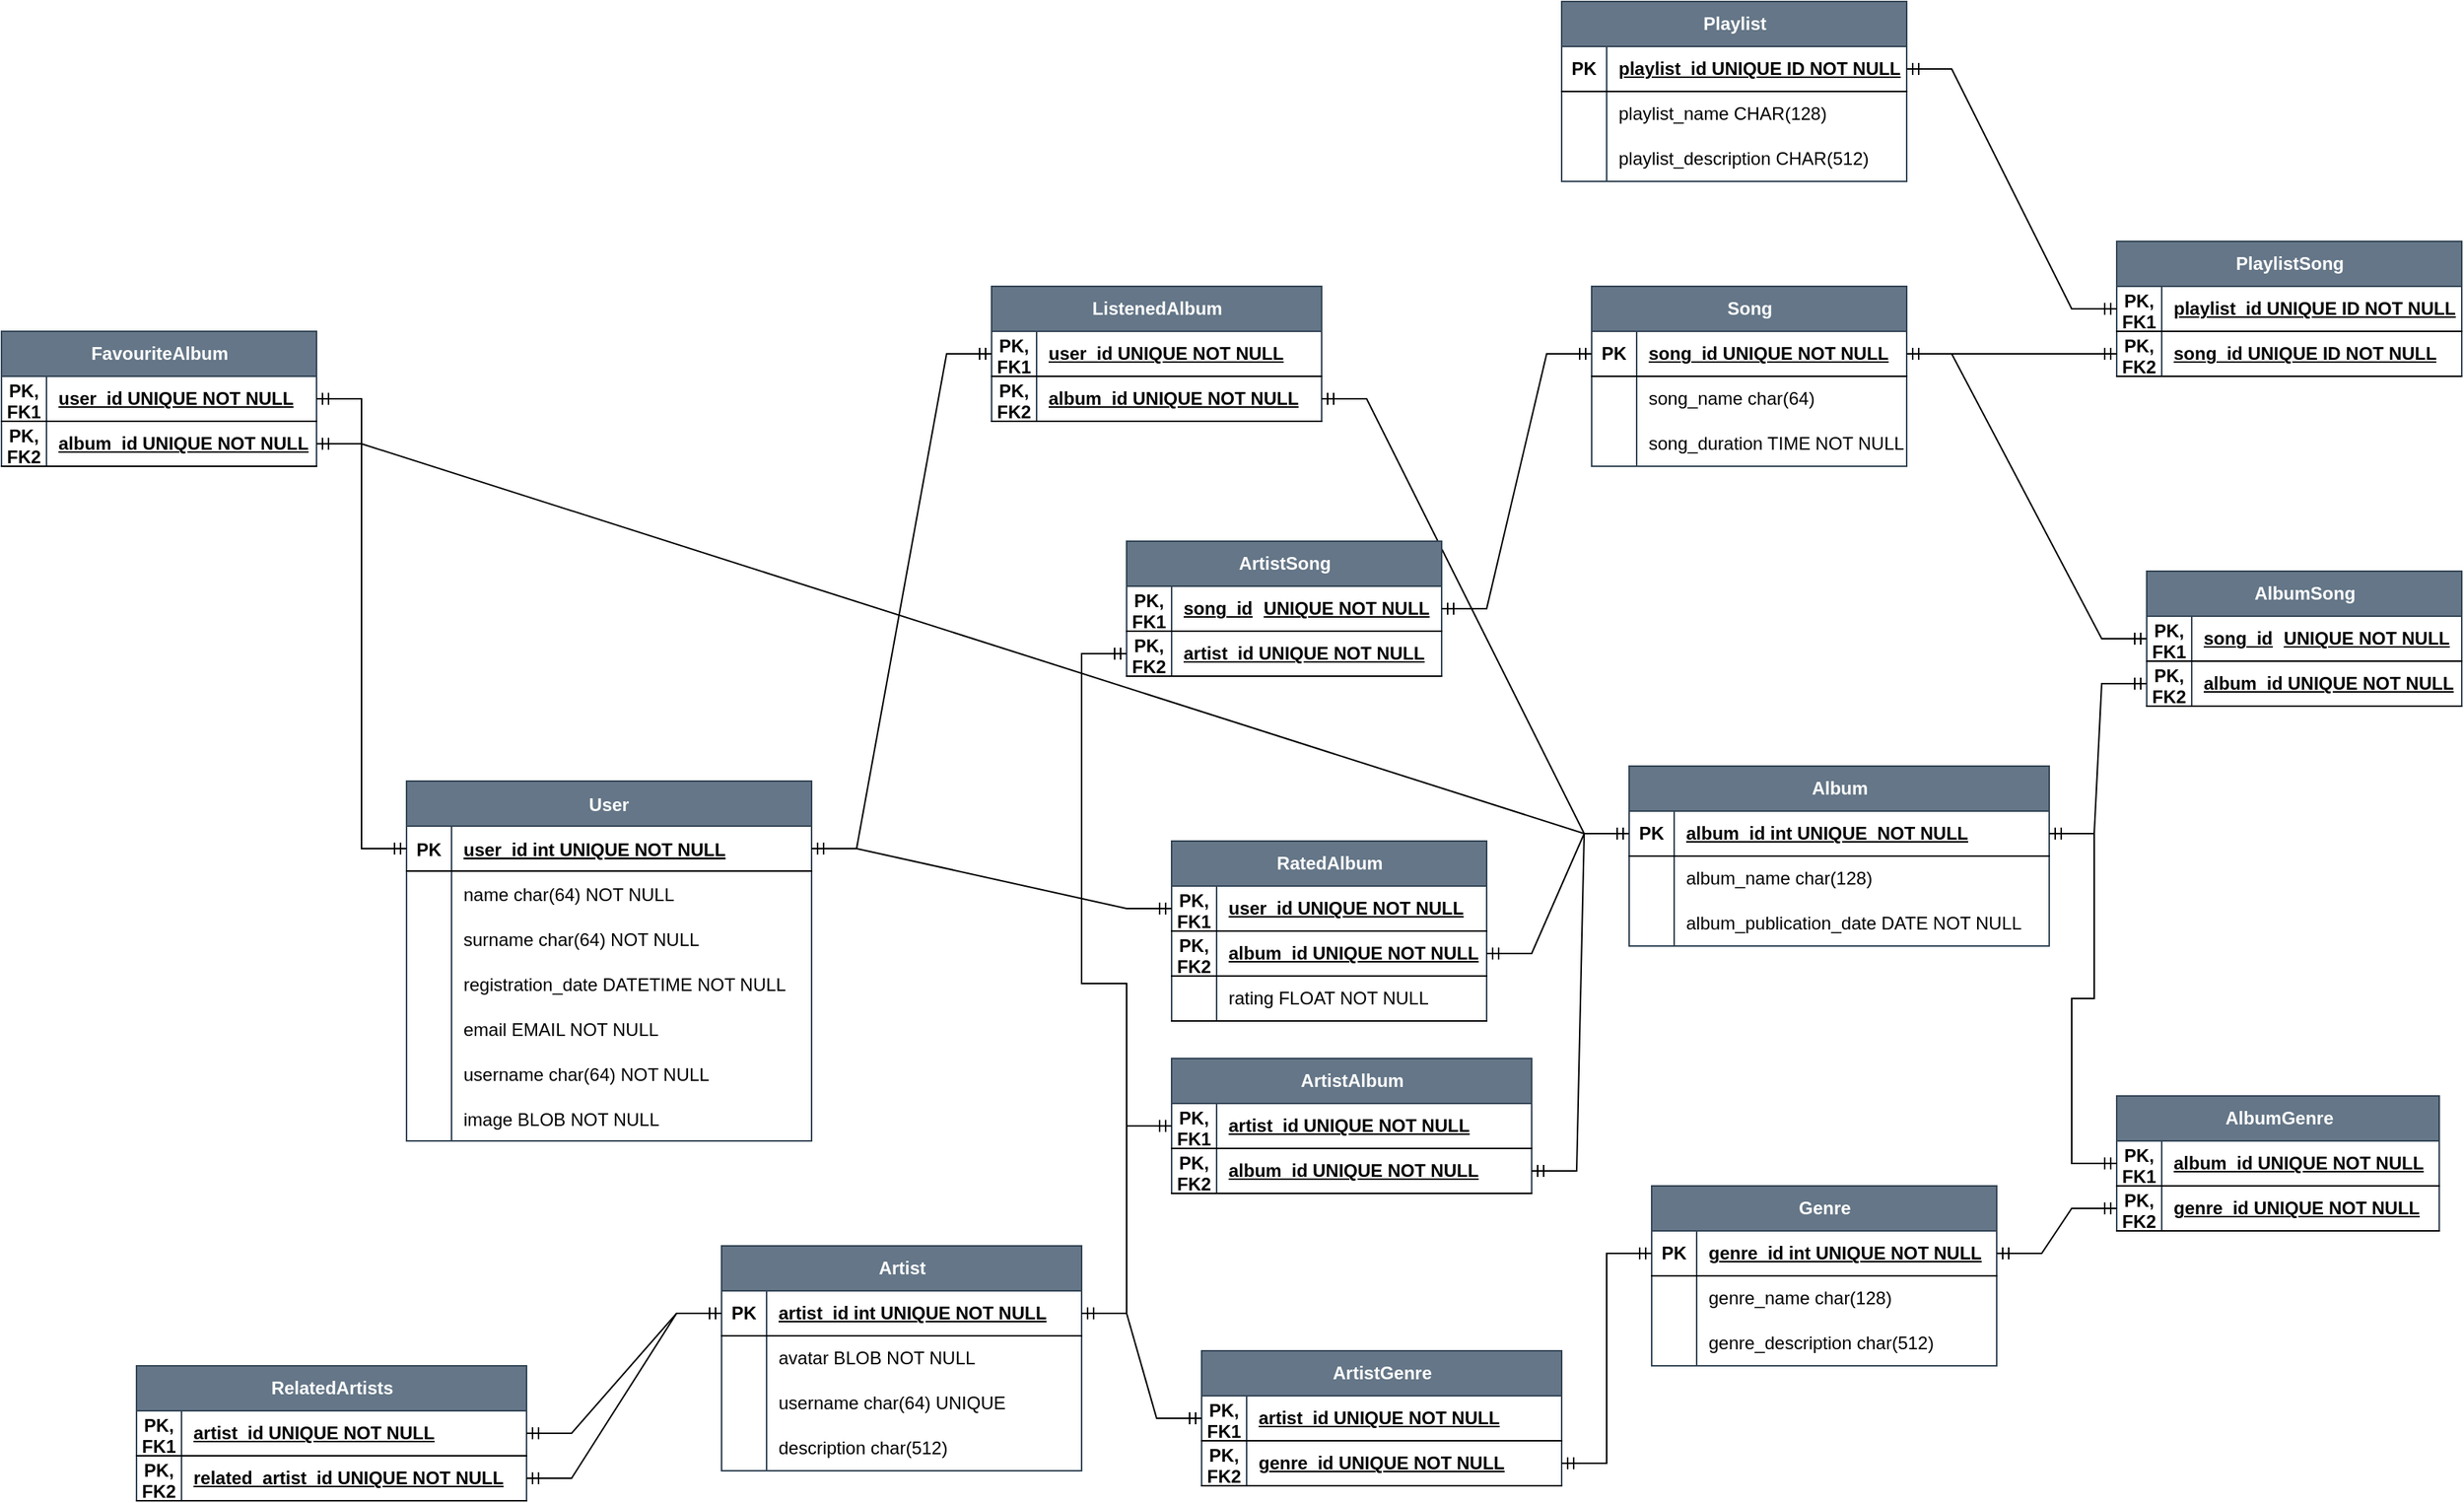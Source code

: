 <mxfile version="27.0.9">
  <diagram id="R2lEEEUBdFMjLlhIrx00" name="Page-1">
    <mxGraphModel dx="1164" dy="1804" grid="1" gridSize="10" guides="1" tooltips="1" connect="1" arrows="1" fold="1" page="1" pageScale="1" pageWidth="850" pageHeight="1100" math="0" shadow="0" extFonts="Permanent Marker^https://fonts.googleapis.com/css?family=Permanent+Marker">
      <root>
        <mxCell id="0" />
        <mxCell id="1" parent="0" />
        <mxCell id="C-vyLk0tnHw3VtMMgP7b-23" value="User" style="shape=table;startSize=30;container=1;collapsible=1;childLayout=tableLayout;fixedRows=1;rowLines=0;fontStyle=1;align=center;resizeLast=1;fillColor=#647687;strokeColor=#314354;fontColor=#ffffff;" parent="1" vertex="1">
          <mxGeometry x="320" y="-570" width="270" height="240" as="geometry" />
        </mxCell>
        <mxCell id="C-vyLk0tnHw3VtMMgP7b-24" value="" style="shape=partialRectangle;collapsible=0;dropTarget=0;pointerEvents=0;fillColor=none;points=[[0,0.5],[1,0.5]];portConstraint=eastwest;top=0;left=0;right=0;bottom=1;" parent="C-vyLk0tnHw3VtMMgP7b-23" vertex="1">
          <mxGeometry y="30" width="270" height="30" as="geometry" />
        </mxCell>
        <mxCell id="C-vyLk0tnHw3VtMMgP7b-25" value="PK" style="shape=partialRectangle;overflow=hidden;connectable=0;fillColor=none;top=0;left=0;bottom=0;right=0;fontStyle=1;" parent="C-vyLk0tnHw3VtMMgP7b-24" vertex="1">
          <mxGeometry width="30" height="30" as="geometry">
            <mxRectangle width="30" height="30" as="alternateBounds" />
          </mxGeometry>
        </mxCell>
        <mxCell id="C-vyLk0tnHw3VtMMgP7b-26" value="user_id int UNIQUE NOT NULL " style="shape=partialRectangle;overflow=hidden;connectable=0;fillColor=none;top=0;left=0;bottom=0;right=0;align=left;spacingLeft=6;fontStyle=5;" parent="C-vyLk0tnHw3VtMMgP7b-24" vertex="1">
          <mxGeometry x="30" width="240" height="30" as="geometry">
            <mxRectangle width="240" height="30" as="alternateBounds" />
          </mxGeometry>
        </mxCell>
        <mxCell id="C-vyLk0tnHw3VtMMgP7b-27" value="" style="shape=partialRectangle;collapsible=0;dropTarget=0;pointerEvents=0;fillColor=none;points=[[0,0.5],[1,0.5]];portConstraint=eastwest;top=0;left=0;right=0;bottom=0;" parent="C-vyLk0tnHw3VtMMgP7b-23" vertex="1">
          <mxGeometry y="60" width="270" height="30" as="geometry" />
        </mxCell>
        <mxCell id="C-vyLk0tnHw3VtMMgP7b-28" value="" style="shape=partialRectangle;overflow=hidden;connectable=0;fillColor=none;top=0;left=0;bottom=0;right=0;" parent="C-vyLk0tnHw3VtMMgP7b-27" vertex="1">
          <mxGeometry width="30" height="30" as="geometry">
            <mxRectangle width="30" height="30" as="alternateBounds" />
          </mxGeometry>
        </mxCell>
        <mxCell id="C-vyLk0tnHw3VtMMgP7b-29" value="name char(64) NOT NULL" style="shape=partialRectangle;overflow=hidden;connectable=0;fillColor=none;top=0;left=0;bottom=0;right=0;align=left;spacingLeft=6;" parent="C-vyLk0tnHw3VtMMgP7b-27" vertex="1">
          <mxGeometry x="30" width="240" height="30" as="geometry">
            <mxRectangle width="240" height="30" as="alternateBounds" />
          </mxGeometry>
        </mxCell>
        <mxCell id="uOiKtHYz4nZSCgjk8kjR-17" style="shape=partialRectangle;collapsible=0;dropTarget=0;pointerEvents=0;fillColor=none;points=[[0,0.5],[1,0.5]];portConstraint=eastwest;top=0;left=0;right=0;bottom=0;" parent="C-vyLk0tnHw3VtMMgP7b-23" vertex="1">
          <mxGeometry y="90" width="270" height="30" as="geometry" />
        </mxCell>
        <mxCell id="uOiKtHYz4nZSCgjk8kjR-18" style="shape=partialRectangle;overflow=hidden;connectable=0;fillColor=none;top=0;left=0;bottom=0;right=0;" parent="uOiKtHYz4nZSCgjk8kjR-17" vertex="1">
          <mxGeometry width="30" height="30" as="geometry">
            <mxRectangle width="30" height="30" as="alternateBounds" />
          </mxGeometry>
        </mxCell>
        <mxCell id="uOiKtHYz4nZSCgjk8kjR-19" value="surname char(64) NOT NULL" style="shape=partialRectangle;overflow=hidden;connectable=0;fillColor=none;top=0;left=0;bottom=0;right=0;align=left;spacingLeft=6;" parent="uOiKtHYz4nZSCgjk8kjR-17" vertex="1">
          <mxGeometry x="30" width="240" height="30" as="geometry">
            <mxRectangle width="240" height="30" as="alternateBounds" />
          </mxGeometry>
        </mxCell>
        <mxCell id="uOiKtHYz4nZSCgjk8kjR-20" style="shape=partialRectangle;collapsible=0;dropTarget=0;pointerEvents=0;fillColor=none;points=[[0,0.5],[1,0.5]];portConstraint=eastwest;top=0;left=0;right=0;bottom=0;" parent="C-vyLk0tnHw3VtMMgP7b-23" vertex="1">
          <mxGeometry y="120" width="270" height="30" as="geometry" />
        </mxCell>
        <mxCell id="uOiKtHYz4nZSCgjk8kjR-21" style="shape=partialRectangle;overflow=hidden;connectable=0;fillColor=none;top=0;left=0;bottom=0;right=0;" parent="uOiKtHYz4nZSCgjk8kjR-20" vertex="1">
          <mxGeometry width="30" height="30" as="geometry">
            <mxRectangle width="30" height="30" as="alternateBounds" />
          </mxGeometry>
        </mxCell>
        <mxCell id="uOiKtHYz4nZSCgjk8kjR-22" value="registration_date DATETIME NOT NULL" style="shape=partialRectangle;overflow=hidden;connectable=0;fillColor=none;top=0;left=0;bottom=0;right=0;align=left;spacingLeft=6;" parent="uOiKtHYz4nZSCgjk8kjR-20" vertex="1">
          <mxGeometry x="30" width="240" height="30" as="geometry">
            <mxRectangle width="240" height="30" as="alternateBounds" />
          </mxGeometry>
        </mxCell>
        <mxCell id="uOiKtHYz4nZSCgjk8kjR-23" style="shape=partialRectangle;collapsible=0;dropTarget=0;pointerEvents=0;fillColor=none;points=[[0,0.5],[1,0.5]];portConstraint=eastwest;top=0;left=0;right=0;bottom=0;" parent="C-vyLk0tnHw3VtMMgP7b-23" vertex="1">
          <mxGeometry y="150" width="270" height="30" as="geometry" />
        </mxCell>
        <mxCell id="uOiKtHYz4nZSCgjk8kjR-24" style="shape=partialRectangle;overflow=hidden;connectable=0;fillColor=none;top=0;left=0;bottom=0;right=0;" parent="uOiKtHYz4nZSCgjk8kjR-23" vertex="1">
          <mxGeometry width="30" height="30" as="geometry">
            <mxRectangle width="30" height="30" as="alternateBounds" />
          </mxGeometry>
        </mxCell>
        <mxCell id="uOiKtHYz4nZSCgjk8kjR-25" value="email EMAIL NOT NULL" style="shape=partialRectangle;overflow=hidden;connectable=0;fillColor=none;top=0;left=0;bottom=0;right=0;align=left;spacingLeft=6;" parent="uOiKtHYz4nZSCgjk8kjR-23" vertex="1">
          <mxGeometry x="30" width="240" height="30" as="geometry">
            <mxRectangle width="240" height="30" as="alternateBounds" />
          </mxGeometry>
        </mxCell>
        <mxCell id="uOiKtHYz4nZSCgjk8kjR-29" style="shape=partialRectangle;collapsible=0;dropTarget=0;pointerEvents=0;fillColor=none;points=[[0,0.5],[1,0.5]];portConstraint=eastwest;top=0;left=0;right=0;bottom=0;" parent="C-vyLk0tnHw3VtMMgP7b-23" vertex="1">
          <mxGeometry y="180" width="270" height="30" as="geometry" />
        </mxCell>
        <mxCell id="uOiKtHYz4nZSCgjk8kjR-30" style="shape=partialRectangle;overflow=hidden;connectable=0;fillColor=none;top=0;left=0;bottom=0;right=0;" parent="uOiKtHYz4nZSCgjk8kjR-29" vertex="1">
          <mxGeometry width="30" height="30" as="geometry">
            <mxRectangle width="30" height="30" as="alternateBounds" />
          </mxGeometry>
        </mxCell>
        <mxCell id="uOiKtHYz4nZSCgjk8kjR-31" value="username char(64) NOT NULL" style="shape=partialRectangle;overflow=hidden;connectable=0;fillColor=none;top=0;left=0;bottom=0;right=0;align=left;spacingLeft=6;" parent="uOiKtHYz4nZSCgjk8kjR-29" vertex="1">
          <mxGeometry x="30" width="240" height="30" as="geometry">
            <mxRectangle width="240" height="30" as="alternateBounds" />
          </mxGeometry>
        </mxCell>
        <mxCell id="uOiKtHYz4nZSCgjk8kjR-32" style="shape=partialRectangle;collapsible=0;dropTarget=0;pointerEvents=0;fillColor=none;points=[[0,0.5],[1,0.5]];portConstraint=eastwest;top=0;left=0;right=0;bottom=0;" parent="C-vyLk0tnHw3VtMMgP7b-23" vertex="1">
          <mxGeometry y="210" width="270" height="30" as="geometry" />
        </mxCell>
        <mxCell id="uOiKtHYz4nZSCgjk8kjR-33" style="shape=partialRectangle;overflow=hidden;connectable=0;fillColor=none;top=0;left=0;bottom=0;right=0;" parent="uOiKtHYz4nZSCgjk8kjR-32" vertex="1">
          <mxGeometry width="30" height="30" as="geometry">
            <mxRectangle width="30" height="30" as="alternateBounds" />
          </mxGeometry>
        </mxCell>
        <mxCell id="uOiKtHYz4nZSCgjk8kjR-34" value="image BLOB NOT NULL" style="shape=partialRectangle;overflow=hidden;connectable=0;fillColor=none;top=0;left=0;bottom=0;right=0;align=left;spacingLeft=6;" parent="uOiKtHYz4nZSCgjk8kjR-32" vertex="1">
          <mxGeometry x="30" width="240" height="30" as="geometry">
            <mxRectangle width="240" height="30" as="alternateBounds" />
          </mxGeometry>
        </mxCell>
        <mxCell id="uOiKtHYz4nZSCgjk8kjR-35" value="Artist" style="shape=table;startSize=30;container=1;collapsible=1;childLayout=tableLayout;fixedRows=1;rowLines=0;fontStyle=1;align=center;resizeLast=1;html=1;fillColor=#647687;fontColor=#ffffff;strokeColor=#314354;" parent="1" vertex="1">
          <mxGeometry x="530" y="-260" width="240" height="150" as="geometry" />
        </mxCell>
        <mxCell id="uOiKtHYz4nZSCgjk8kjR-36" value="" style="shape=tableRow;horizontal=0;startSize=0;swimlaneHead=0;swimlaneBody=0;fillColor=none;collapsible=0;dropTarget=0;points=[[0,0.5],[1,0.5]];portConstraint=eastwest;top=0;left=0;right=0;bottom=1;" parent="uOiKtHYz4nZSCgjk8kjR-35" vertex="1">
          <mxGeometry y="30" width="240" height="30" as="geometry" />
        </mxCell>
        <mxCell id="uOiKtHYz4nZSCgjk8kjR-37" value="PK" style="shape=partialRectangle;connectable=0;fillColor=none;top=0;left=0;bottom=0;right=0;fontStyle=1;overflow=hidden;whiteSpace=wrap;html=1;" parent="uOiKtHYz4nZSCgjk8kjR-36" vertex="1">
          <mxGeometry width="30" height="30" as="geometry">
            <mxRectangle width="30" height="30" as="alternateBounds" />
          </mxGeometry>
        </mxCell>
        <mxCell id="uOiKtHYz4nZSCgjk8kjR-38" value="artist_id int UNIQUE NOT NULL" style="shape=partialRectangle;connectable=0;fillColor=none;top=0;left=0;bottom=0;right=0;align=left;spacingLeft=6;fontStyle=5;overflow=hidden;whiteSpace=wrap;html=1;" parent="uOiKtHYz4nZSCgjk8kjR-36" vertex="1">
          <mxGeometry x="30" width="210" height="30" as="geometry">
            <mxRectangle width="210" height="30" as="alternateBounds" />
          </mxGeometry>
        </mxCell>
        <mxCell id="uOiKtHYz4nZSCgjk8kjR-45" value="" style="shape=tableRow;horizontal=0;startSize=0;swimlaneHead=0;swimlaneBody=0;fillColor=none;collapsible=0;dropTarget=0;points=[[0,0.5],[1,0.5]];portConstraint=eastwest;top=0;left=0;right=0;bottom=0;" parent="uOiKtHYz4nZSCgjk8kjR-35" vertex="1">
          <mxGeometry y="60" width="240" height="30" as="geometry" />
        </mxCell>
        <mxCell id="uOiKtHYz4nZSCgjk8kjR-46" value="" style="shape=partialRectangle;connectable=0;fillColor=none;top=0;left=0;bottom=0;right=0;editable=1;overflow=hidden;whiteSpace=wrap;html=1;" parent="uOiKtHYz4nZSCgjk8kjR-45" vertex="1">
          <mxGeometry width="30" height="30" as="geometry">
            <mxRectangle width="30" height="30" as="alternateBounds" />
          </mxGeometry>
        </mxCell>
        <mxCell id="uOiKtHYz4nZSCgjk8kjR-47" value="avatar BLOB NOT NULL" style="shape=partialRectangle;connectable=0;fillColor=none;top=0;left=0;bottom=0;right=0;align=left;spacingLeft=6;overflow=hidden;whiteSpace=wrap;html=1;" parent="uOiKtHYz4nZSCgjk8kjR-45" vertex="1">
          <mxGeometry x="30" width="210" height="30" as="geometry">
            <mxRectangle width="210" height="30" as="alternateBounds" />
          </mxGeometry>
        </mxCell>
        <mxCell id="uOiKtHYz4nZSCgjk8kjR-77" style="shape=tableRow;horizontal=0;startSize=0;swimlaneHead=0;swimlaneBody=0;fillColor=none;collapsible=0;dropTarget=0;points=[[0,0.5],[1,0.5]];portConstraint=eastwest;top=0;left=0;right=0;bottom=0;" parent="uOiKtHYz4nZSCgjk8kjR-35" vertex="1">
          <mxGeometry y="90" width="240" height="30" as="geometry" />
        </mxCell>
        <mxCell id="uOiKtHYz4nZSCgjk8kjR-78" style="shape=partialRectangle;connectable=0;fillColor=none;top=0;left=0;bottom=0;right=0;editable=1;overflow=hidden;whiteSpace=wrap;html=1;" parent="uOiKtHYz4nZSCgjk8kjR-77" vertex="1">
          <mxGeometry width="30" height="30" as="geometry">
            <mxRectangle width="30" height="30" as="alternateBounds" />
          </mxGeometry>
        </mxCell>
        <mxCell id="uOiKtHYz4nZSCgjk8kjR-79" value="username char(64) UNIQUE" style="shape=partialRectangle;connectable=0;fillColor=none;top=0;left=0;bottom=0;right=0;align=left;spacingLeft=6;overflow=hidden;whiteSpace=wrap;html=1;" parent="uOiKtHYz4nZSCgjk8kjR-77" vertex="1">
          <mxGeometry x="30" width="210" height="30" as="geometry">
            <mxRectangle width="210" height="30" as="alternateBounds" />
          </mxGeometry>
        </mxCell>
        <mxCell id="uOiKtHYz4nZSCgjk8kjR-112" style="shape=tableRow;horizontal=0;startSize=0;swimlaneHead=0;swimlaneBody=0;fillColor=none;collapsible=0;dropTarget=0;points=[[0,0.5],[1,0.5]];portConstraint=eastwest;top=0;left=0;right=0;bottom=0;" parent="uOiKtHYz4nZSCgjk8kjR-35" vertex="1">
          <mxGeometry y="120" width="240" height="30" as="geometry" />
        </mxCell>
        <mxCell id="uOiKtHYz4nZSCgjk8kjR-113" style="shape=partialRectangle;connectable=0;fillColor=none;top=0;left=0;bottom=0;right=0;editable=1;overflow=hidden;whiteSpace=wrap;html=1;" parent="uOiKtHYz4nZSCgjk8kjR-112" vertex="1">
          <mxGeometry width="30" height="30" as="geometry">
            <mxRectangle width="30" height="30" as="alternateBounds" />
          </mxGeometry>
        </mxCell>
        <mxCell id="uOiKtHYz4nZSCgjk8kjR-114" value="description char(512)&amp;nbsp;" style="shape=partialRectangle;connectable=0;fillColor=none;top=0;left=0;bottom=0;right=0;align=left;spacingLeft=6;overflow=hidden;whiteSpace=wrap;html=1;" parent="uOiKtHYz4nZSCgjk8kjR-112" vertex="1">
          <mxGeometry x="30" width="210" height="30" as="geometry">
            <mxRectangle width="210" height="30" as="alternateBounds" />
          </mxGeometry>
        </mxCell>
        <mxCell id="uOiKtHYz4nZSCgjk8kjR-48" value="Album" style="shape=table;startSize=30;container=1;collapsible=1;childLayout=tableLayout;fixedRows=1;rowLines=0;fontStyle=1;align=center;resizeLast=1;html=1;fillColor=#647687;fontColor=#ffffff;strokeColor=#314354;" parent="1" vertex="1">
          <mxGeometry x="1135" y="-580" width="280" height="120" as="geometry" />
        </mxCell>
        <mxCell id="uOiKtHYz4nZSCgjk8kjR-49" value="" style="shape=tableRow;horizontal=0;startSize=0;swimlaneHead=0;swimlaneBody=0;fillColor=none;collapsible=0;dropTarget=0;points=[[0,0.5],[1,0.5]];portConstraint=eastwest;top=0;left=0;right=0;bottom=1;" parent="uOiKtHYz4nZSCgjk8kjR-48" vertex="1">
          <mxGeometry y="30" width="280" height="30" as="geometry" />
        </mxCell>
        <mxCell id="uOiKtHYz4nZSCgjk8kjR-50" value="PK" style="shape=partialRectangle;connectable=0;fillColor=none;top=0;left=0;bottom=0;right=0;fontStyle=1;overflow=hidden;whiteSpace=wrap;html=1;" parent="uOiKtHYz4nZSCgjk8kjR-49" vertex="1">
          <mxGeometry width="30" height="30" as="geometry">
            <mxRectangle width="30" height="30" as="alternateBounds" />
          </mxGeometry>
        </mxCell>
        <mxCell id="uOiKtHYz4nZSCgjk8kjR-51" value="album_id&amp;nbsp;int UNIQUE&amp;nbsp;&amp;nbsp;NOT NULL" style="shape=partialRectangle;connectable=0;fillColor=none;top=0;left=0;bottom=0;right=0;align=left;spacingLeft=6;fontStyle=5;overflow=hidden;whiteSpace=wrap;html=1;" parent="uOiKtHYz4nZSCgjk8kjR-49" vertex="1">
          <mxGeometry x="30" width="250" height="30" as="geometry">
            <mxRectangle width="250" height="30" as="alternateBounds" />
          </mxGeometry>
        </mxCell>
        <mxCell id="uOiKtHYz4nZSCgjk8kjR-52" value="" style="shape=tableRow;horizontal=0;startSize=0;swimlaneHead=0;swimlaneBody=0;fillColor=none;collapsible=0;dropTarget=0;points=[[0,0.5],[1,0.5]];portConstraint=eastwest;top=0;left=0;right=0;bottom=0;" parent="uOiKtHYz4nZSCgjk8kjR-48" vertex="1">
          <mxGeometry y="60" width="280" height="30" as="geometry" />
        </mxCell>
        <mxCell id="uOiKtHYz4nZSCgjk8kjR-53" value="" style="shape=partialRectangle;connectable=0;fillColor=none;top=0;left=0;bottom=0;right=0;editable=1;overflow=hidden;whiteSpace=wrap;html=1;" parent="uOiKtHYz4nZSCgjk8kjR-52" vertex="1">
          <mxGeometry width="30" height="30" as="geometry">
            <mxRectangle width="30" height="30" as="alternateBounds" />
          </mxGeometry>
        </mxCell>
        <mxCell id="uOiKtHYz4nZSCgjk8kjR-54" value="album_name char(128)" style="shape=partialRectangle;connectable=0;fillColor=none;top=0;left=0;bottom=0;right=0;align=left;spacingLeft=6;overflow=hidden;whiteSpace=wrap;html=1;" parent="uOiKtHYz4nZSCgjk8kjR-52" vertex="1">
          <mxGeometry x="30" width="250" height="30" as="geometry">
            <mxRectangle width="250" height="30" as="alternateBounds" />
          </mxGeometry>
        </mxCell>
        <mxCell id="uOiKtHYz4nZSCgjk8kjR-55" value="" style="shape=tableRow;horizontal=0;startSize=0;swimlaneHead=0;swimlaneBody=0;fillColor=none;collapsible=0;dropTarget=0;points=[[0,0.5],[1,0.5]];portConstraint=eastwest;top=0;left=0;right=0;bottom=0;" parent="uOiKtHYz4nZSCgjk8kjR-48" vertex="1">
          <mxGeometry y="90" width="280" height="30" as="geometry" />
        </mxCell>
        <mxCell id="uOiKtHYz4nZSCgjk8kjR-56" value="" style="shape=partialRectangle;connectable=0;fillColor=none;top=0;left=0;bottom=0;right=0;editable=1;overflow=hidden;whiteSpace=wrap;html=1;" parent="uOiKtHYz4nZSCgjk8kjR-55" vertex="1">
          <mxGeometry width="30" height="30" as="geometry">
            <mxRectangle width="30" height="30" as="alternateBounds" />
          </mxGeometry>
        </mxCell>
        <mxCell id="uOiKtHYz4nZSCgjk8kjR-57" value="album_publication_date DATE NOT NULL" style="shape=partialRectangle;connectable=0;fillColor=none;top=0;left=0;bottom=0;right=0;align=left;spacingLeft=6;overflow=hidden;whiteSpace=wrap;html=1;" parent="uOiKtHYz4nZSCgjk8kjR-55" vertex="1">
          <mxGeometry x="30" width="250" height="30" as="geometry">
            <mxRectangle width="250" height="30" as="alternateBounds" />
          </mxGeometry>
        </mxCell>
        <mxCell id="uOiKtHYz4nZSCgjk8kjR-61" value="Genre" style="shape=table;startSize=30;container=1;collapsible=1;childLayout=tableLayout;fixedRows=1;rowLines=0;fontStyle=1;align=center;resizeLast=1;html=1;fillColor=#647687;fontColor=#ffffff;strokeColor=#314354;" parent="1" vertex="1">
          <mxGeometry x="1150" y="-300" width="230" height="120" as="geometry" />
        </mxCell>
        <mxCell id="uOiKtHYz4nZSCgjk8kjR-62" value="" style="shape=tableRow;horizontal=0;startSize=0;swimlaneHead=0;swimlaneBody=0;fillColor=none;collapsible=0;dropTarget=0;points=[[0,0.5],[1,0.5]];portConstraint=eastwest;top=0;left=0;right=0;bottom=1;" parent="uOiKtHYz4nZSCgjk8kjR-61" vertex="1">
          <mxGeometry y="30" width="230" height="30" as="geometry" />
        </mxCell>
        <mxCell id="uOiKtHYz4nZSCgjk8kjR-63" value="PK" style="shape=partialRectangle;connectable=0;fillColor=none;top=0;left=0;bottom=0;right=0;fontStyle=1;overflow=hidden;whiteSpace=wrap;html=1;" parent="uOiKtHYz4nZSCgjk8kjR-62" vertex="1">
          <mxGeometry width="30" height="30" as="geometry">
            <mxRectangle width="30" height="30" as="alternateBounds" />
          </mxGeometry>
        </mxCell>
        <mxCell id="uOiKtHYz4nZSCgjk8kjR-64" value="genre_id&amp;nbsp;int UNIQUE&amp;nbsp;NOT NULL" style="shape=partialRectangle;connectable=0;fillColor=none;top=0;left=0;bottom=0;right=0;align=left;spacingLeft=6;fontStyle=5;overflow=hidden;whiteSpace=wrap;html=1;" parent="uOiKtHYz4nZSCgjk8kjR-62" vertex="1">
          <mxGeometry x="30" width="200" height="30" as="geometry">
            <mxRectangle width="200" height="30" as="alternateBounds" />
          </mxGeometry>
        </mxCell>
        <mxCell id="uOiKtHYz4nZSCgjk8kjR-65" value="" style="shape=tableRow;horizontal=0;startSize=0;swimlaneHead=0;swimlaneBody=0;fillColor=none;collapsible=0;dropTarget=0;points=[[0,0.5],[1,0.5]];portConstraint=eastwest;top=0;left=0;right=0;bottom=0;" parent="uOiKtHYz4nZSCgjk8kjR-61" vertex="1">
          <mxGeometry y="60" width="230" height="30" as="geometry" />
        </mxCell>
        <mxCell id="uOiKtHYz4nZSCgjk8kjR-66" value="" style="shape=partialRectangle;connectable=0;fillColor=none;top=0;left=0;bottom=0;right=0;editable=1;overflow=hidden;whiteSpace=wrap;html=1;" parent="uOiKtHYz4nZSCgjk8kjR-65" vertex="1">
          <mxGeometry width="30" height="30" as="geometry">
            <mxRectangle width="30" height="30" as="alternateBounds" />
          </mxGeometry>
        </mxCell>
        <mxCell id="uOiKtHYz4nZSCgjk8kjR-67" value="genre_name char(128)" style="shape=partialRectangle;connectable=0;fillColor=none;top=0;left=0;bottom=0;right=0;align=left;spacingLeft=6;overflow=hidden;whiteSpace=wrap;html=1;" parent="uOiKtHYz4nZSCgjk8kjR-65" vertex="1">
          <mxGeometry x="30" width="200" height="30" as="geometry">
            <mxRectangle width="200" height="30" as="alternateBounds" />
          </mxGeometry>
        </mxCell>
        <mxCell id="uOiKtHYz4nZSCgjk8kjR-74" style="shape=tableRow;horizontal=0;startSize=0;swimlaneHead=0;swimlaneBody=0;fillColor=none;collapsible=0;dropTarget=0;points=[[0,0.5],[1,0.5]];portConstraint=eastwest;top=0;left=0;right=0;bottom=0;" parent="uOiKtHYz4nZSCgjk8kjR-61" vertex="1">
          <mxGeometry y="90" width="230" height="30" as="geometry" />
        </mxCell>
        <mxCell id="uOiKtHYz4nZSCgjk8kjR-75" style="shape=partialRectangle;connectable=0;fillColor=none;top=0;left=0;bottom=0;right=0;editable=1;overflow=hidden;whiteSpace=wrap;html=1;" parent="uOiKtHYz4nZSCgjk8kjR-74" vertex="1">
          <mxGeometry width="30" height="30" as="geometry">
            <mxRectangle width="30" height="30" as="alternateBounds" />
          </mxGeometry>
        </mxCell>
        <mxCell id="uOiKtHYz4nZSCgjk8kjR-76" value="genre_description char(512)" style="shape=partialRectangle;connectable=0;fillColor=none;top=0;left=0;bottom=0;right=0;align=left;spacingLeft=6;overflow=hidden;whiteSpace=wrap;html=1;" parent="uOiKtHYz4nZSCgjk8kjR-74" vertex="1">
          <mxGeometry x="30" width="200" height="30" as="geometry">
            <mxRectangle width="200" height="30" as="alternateBounds" />
          </mxGeometry>
        </mxCell>
        <mxCell id="uOiKtHYz4nZSCgjk8kjR-80" value="RelatedArtists" style="shape=table;startSize=30;container=1;collapsible=1;childLayout=tableLayout;fixedRows=1;rowLines=0;fontStyle=1;align=center;resizeLast=1;html=1;fillColor=#647687;fontColor=#ffffff;strokeColor=#314354;" parent="1" vertex="1">
          <mxGeometry x="140" y="-180" width="260" height="90" as="geometry" />
        </mxCell>
        <mxCell id="uOiKtHYz4nZSCgjk8kjR-174" style="shape=tableRow;horizontal=0;startSize=0;swimlaneHead=0;swimlaneBody=0;fillColor=none;collapsible=0;dropTarget=0;points=[[0,0.5],[1,0.5]];portConstraint=eastwest;top=0;left=0;right=0;bottom=1;" parent="uOiKtHYz4nZSCgjk8kjR-80" vertex="1">
          <mxGeometry y="30" width="260" height="30" as="geometry" />
        </mxCell>
        <mxCell id="uOiKtHYz4nZSCgjk8kjR-175" value="PK,&lt;div&gt;FK1&lt;/div&gt;" style="shape=partialRectangle;connectable=0;fillColor=none;top=0;left=0;bottom=0;right=0;fontStyle=1;overflow=hidden;whiteSpace=wrap;html=1;" parent="uOiKtHYz4nZSCgjk8kjR-174" vertex="1">
          <mxGeometry width="30" height="30" as="geometry">
            <mxRectangle width="30" height="30" as="alternateBounds" />
          </mxGeometry>
        </mxCell>
        <mxCell id="uOiKtHYz4nZSCgjk8kjR-176" value="artist_id UNIQUE NOT NULL" style="shape=partialRectangle;connectable=0;fillColor=none;top=0;left=0;bottom=0;right=0;align=left;spacingLeft=6;fontStyle=5;overflow=hidden;whiteSpace=wrap;html=1;" parent="uOiKtHYz4nZSCgjk8kjR-174" vertex="1">
          <mxGeometry x="30" width="230" height="30" as="geometry">
            <mxRectangle width="230" height="30" as="alternateBounds" />
          </mxGeometry>
        </mxCell>
        <mxCell id="uOiKtHYz4nZSCgjk8kjR-81" value="" style="shape=tableRow;horizontal=0;startSize=0;swimlaneHead=0;swimlaneBody=0;fillColor=none;collapsible=0;dropTarget=0;points=[[0,0.5],[1,0.5]];portConstraint=eastwest;top=0;left=0;right=0;bottom=1;" parent="uOiKtHYz4nZSCgjk8kjR-80" vertex="1">
          <mxGeometry y="60" width="260" height="30" as="geometry" />
        </mxCell>
        <mxCell id="uOiKtHYz4nZSCgjk8kjR-82" value="PK,&lt;div&gt;FK2&lt;/div&gt;" style="shape=partialRectangle;connectable=0;fillColor=none;top=0;left=0;bottom=0;right=0;fontStyle=1;overflow=hidden;whiteSpace=wrap;html=1;" parent="uOiKtHYz4nZSCgjk8kjR-81" vertex="1">
          <mxGeometry width="30" height="30" as="geometry">
            <mxRectangle width="30" height="30" as="alternateBounds" />
          </mxGeometry>
        </mxCell>
        <mxCell id="uOiKtHYz4nZSCgjk8kjR-83" value="related_artist_id UNIQUE NOT NULL" style="shape=partialRectangle;connectable=0;fillColor=none;top=0;left=0;bottom=0;right=0;align=left;spacingLeft=6;fontStyle=5;overflow=hidden;whiteSpace=wrap;html=1;" parent="uOiKtHYz4nZSCgjk8kjR-81" vertex="1">
          <mxGeometry x="30" width="230" height="30" as="geometry">
            <mxRectangle width="230" height="30" as="alternateBounds" />
          </mxGeometry>
        </mxCell>
        <mxCell id="uOiKtHYz4nZSCgjk8kjR-93" value="ArtistAlbum" style="shape=table;startSize=30;container=1;collapsible=1;childLayout=tableLayout;fixedRows=1;rowLines=0;fontStyle=1;align=center;resizeLast=1;html=1;fillColor=#647687;fontColor=#ffffff;strokeColor=#314354;" parent="1" vertex="1">
          <mxGeometry x="830" y="-385" width="240" height="90" as="geometry" />
        </mxCell>
        <mxCell id="uOiKtHYz4nZSCgjk8kjR-109" style="shape=tableRow;horizontal=0;startSize=0;swimlaneHead=0;swimlaneBody=0;fillColor=none;collapsible=0;dropTarget=0;points=[[0,0.5],[1,0.5]];portConstraint=eastwest;top=0;left=0;right=0;bottom=1;" parent="uOiKtHYz4nZSCgjk8kjR-93" vertex="1">
          <mxGeometry y="30" width="240" height="30" as="geometry" />
        </mxCell>
        <mxCell id="uOiKtHYz4nZSCgjk8kjR-110" value="PK,&lt;div&gt;FK1&lt;/div&gt;" style="shape=partialRectangle;connectable=0;fillColor=none;top=0;left=0;bottom=0;right=0;fontStyle=1;overflow=hidden;whiteSpace=wrap;html=1;" parent="uOiKtHYz4nZSCgjk8kjR-109" vertex="1">
          <mxGeometry width="30" height="30" as="geometry">
            <mxRectangle width="30" height="30" as="alternateBounds" />
          </mxGeometry>
        </mxCell>
        <mxCell id="uOiKtHYz4nZSCgjk8kjR-111" value="artist_id UNIQUE NOT NULL" style="shape=partialRectangle;connectable=0;fillColor=none;top=0;left=0;bottom=0;right=0;align=left;spacingLeft=6;fontStyle=5;overflow=hidden;whiteSpace=wrap;html=1;" parent="uOiKtHYz4nZSCgjk8kjR-109" vertex="1">
          <mxGeometry x="30" width="210" height="30" as="geometry">
            <mxRectangle width="210" height="30" as="alternateBounds" />
          </mxGeometry>
        </mxCell>
        <mxCell id="uOiKtHYz4nZSCgjk8kjR-94" value="" style="shape=tableRow;horizontal=0;startSize=0;swimlaneHead=0;swimlaneBody=0;fillColor=none;collapsible=0;dropTarget=0;points=[[0,0.5],[1,0.5]];portConstraint=eastwest;top=0;left=0;right=0;bottom=1;" parent="uOiKtHYz4nZSCgjk8kjR-93" vertex="1">
          <mxGeometry y="60" width="240" height="30" as="geometry" />
        </mxCell>
        <mxCell id="uOiKtHYz4nZSCgjk8kjR-95" value="PK,&lt;div&gt;FK2&lt;/div&gt;" style="shape=partialRectangle;connectable=0;fillColor=none;top=0;left=0;bottom=0;right=0;fontStyle=1;overflow=hidden;whiteSpace=wrap;html=1;" parent="uOiKtHYz4nZSCgjk8kjR-94" vertex="1">
          <mxGeometry width="30" height="30" as="geometry">
            <mxRectangle width="30" height="30" as="alternateBounds" />
          </mxGeometry>
        </mxCell>
        <mxCell id="uOiKtHYz4nZSCgjk8kjR-96" value="album_id UNIQUE NOT NULL" style="shape=partialRectangle;connectable=0;fillColor=none;top=0;left=0;bottom=0;right=0;align=left;spacingLeft=6;fontStyle=5;overflow=hidden;whiteSpace=wrap;html=1;" parent="uOiKtHYz4nZSCgjk8kjR-94" vertex="1">
          <mxGeometry x="30" width="210" height="30" as="geometry">
            <mxRectangle width="210" height="30" as="alternateBounds" />
          </mxGeometry>
        </mxCell>
        <mxCell id="uOiKtHYz4nZSCgjk8kjR-115" value="AlbumGenre" style="shape=table;startSize=30;container=1;collapsible=1;childLayout=tableLayout;fixedRows=1;rowLines=0;fontStyle=1;align=center;resizeLast=1;html=1;fillColor=#647687;fontColor=#ffffff;strokeColor=#314354;" parent="1" vertex="1">
          <mxGeometry x="1460" y="-360" width="215" height="90" as="geometry" />
        </mxCell>
        <mxCell id="uOiKtHYz4nZSCgjk8kjR-116" style="shape=tableRow;horizontal=0;startSize=0;swimlaneHead=0;swimlaneBody=0;fillColor=none;collapsible=0;dropTarget=0;points=[[0,0.5],[1,0.5]];portConstraint=eastwest;top=0;left=0;right=0;bottom=1;" parent="uOiKtHYz4nZSCgjk8kjR-115" vertex="1">
          <mxGeometry y="30" width="215" height="30" as="geometry" />
        </mxCell>
        <mxCell id="uOiKtHYz4nZSCgjk8kjR-117" value="PK,&lt;div&gt;FK1&lt;/div&gt;" style="shape=partialRectangle;connectable=0;fillColor=none;top=0;left=0;bottom=0;right=0;fontStyle=1;overflow=hidden;whiteSpace=wrap;html=1;" parent="uOiKtHYz4nZSCgjk8kjR-116" vertex="1">
          <mxGeometry width="30" height="30" as="geometry">
            <mxRectangle width="30" height="30" as="alternateBounds" />
          </mxGeometry>
        </mxCell>
        <mxCell id="uOiKtHYz4nZSCgjk8kjR-118" value="album_id UNIQUE NOT NULL" style="shape=partialRectangle;connectable=0;fillColor=none;top=0;left=0;bottom=0;right=0;align=left;spacingLeft=6;fontStyle=5;overflow=hidden;whiteSpace=wrap;html=1;" parent="uOiKtHYz4nZSCgjk8kjR-116" vertex="1">
          <mxGeometry x="30" width="185" height="30" as="geometry">
            <mxRectangle width="185" height="30" as="alternateBounds" />
          </mxGeometry>
        </mxCell>
        <mxCell id="uOiKtHYz4nZSCgjk8kjR-119" value="" style="shape=tableRow;horizontal=0;startSize=0;swimlaneHead=0;swimlaneBody=0;fillColor=none;collapsible=0;dropTarget=0;points=[[0,0.5],[1,0.5]];portConstraint=eastwest;top=0;left=0;right=0;bottom=1;" parent="uOiKtHYz4nZSCgjk8kjR-115" vertex="1">
          <mxGeometry y="60" width="215" height="30" as="geometry" />
        </mxCell>
        <mxCell id="uOiKtHYz4nZSCgjk8kjR-120" value="PK,&lt;div&gt;FK2&lt;/div&gt;" style="shape=partialRectangle;connectable=0;fillColor=none;top=0;left=0;bottom=0;right=0;fontStyle=1;overflow=hidden;whiteSpace=wrap;html=1;" parent="uOiKtHYz4nZSCgjk8kjR-119" vertex="1">
          <mxGeometry width="30" height="30" as="geometry">
            <mxRectangle width="30" height="30" as="alternateBounds" />
          </mxGeometry>
        </mxCell>
        <mxCell id="uOiKtHYz4nZSCgjk8kjR-121" value="genre_id UNIQUE NOT NULL" style="shape=partialRectangle;connectable=0;fillColor=none;top=0;left=0;bottom=0;right=0;align=left;spacingLeft=6;fontStyle=5;overflow=hidden;whiteSpace=wrap;html=1;" parent="uOiKtHYz4nZSCgjk8kjR-119" vertex="1">
          <mxGeometry x="30" width="185" height="30" as="geometry">
            <mxRectangle width="185" height="30" as="alternateBounds" />
          </mxGeometry>
        </mxCell>
        <mxCell id="uOiKtHYz4nZSCgjk8kjR-129" value="FavouriteAlbum" style="shape=table;startSize=30;container=1;collapsible=1;childLayout=tableLayout;fixedRows=1;rowLines=0;fontStyle=1;align=center;resizeLast=1;html=1;fillColor=#647687;fontColor=#ffffff;strokeColor=#314354;" parent="1" vertex="1">
          <mxGeometry x="50" y="-870" width="210" height="90" as="geometry" />
        </mxCell>
        <mxCell id="uOiKtHYz4nZSCgjk8kjR-155" style="shape=tableRow;horizontal=0;startSize=0;swimlaneHead=0;swimlaneBody=0;fillColor=none;collapsible=0;dropTarget=0;points=[[0,0.5],[1,0.5]];portConstraint=eastwest;top=0;left=0;right=0;bottom=1;" parent="uOiKtHYz4nZSCgjk8kjR-129" vertex="1">
          <mxGeometry y="30" width="210" height="30" as="geometry" />
        </mxCell>
        <mxCell id="uOiKtHYz4nZSCgjk8kjR-156" value="PK,&lt;div&gt;FK1&lt;/div&gt;" style="shape=partialRectangle;connectable=0;fillColor=none;top=0;left=0;bottom=0;right=0;fontStyle=1;overflow=hidden;whiteSpace=wrap;html=1;" parent="uOiKtHYz4nZSCgjk8kjR-155" vertex="1">
          <mxGeometry width="30" height="30" as="geometry">
            <mxRectangle width="30" height="30" as="alternateBounds" />
          </mxGeometry>
        </mxCell>
        <mxCell id="uOiKtHYz4nZSCgjk8kjR-157" value="user_id UNIQUE NOT NULL" style="shape=partialRectangle;connectable=0;fillColor=none;top=0;left=0;bottom=0;right=0;align=left;spacingLeft=6;fontStyle=5;overflow=hidden;whiteSpace=wrap;html=1;" parent="uOiKtHYz4nZSCgjk8kjR-155" vertex="1">
          <mxGeometry x="30" width="180" height="30" as="geometry">
            <mxRectangle width="180" height="30" as="alternateBounds" />
          </mxGeometry>
        </mxCell>
        <mxCell id="uOiKtHYz4nZSCgjk8kjR-130" value="" style="shape=tableRow;horizontal=0;startSize=0;swimlaneHead=0;swimlaneBody=0;fillColor=none;collapsible=0;dropTarget=0;points=[[0,0.5],[1,0.5]];portConstraint=eastwest;top=0;left=0;right=0;bottom=1;" parent="uOiKtHYz4nZSCgjk8kjR-129" vertex="1">
          <mxGeometry y="60" width="210" height="30" as="geometry" />
        </mxCell>
        <mxCell id="uOiKtHYz4nZSCgjk8kjR-131" value="PK,&lt;div&gt;FK2&lt;/div&gt;" style="shape=partialRectangle;connectable=0;fillColor=none;top=0;left=0;bottom=0;right=0;fontStyle=1;overflow=hidden;whiteSpace=wrap;html=1;" parent="uOiKtHYz4nZSCgjk8kjR-130" vertex="1">
          <mxGeometry width="30" height="30" as="geometry">
            <mxRectangle width="30" height="30" as="alternateBounds" />
          </mxGeometry>
        </mxCell>
        <mxCell id="uOiKtHYz4nZSCgjk8kjR-132" value="album_id UNIQUE NOT NULL" style="shape=partialRectangle;connectable=0;fillColor=none;top=0;left=0;bottom=0;right=0;align=left;spacingLeft=6;fontStyle=5;overflow=hidden;whiteSpace=wrap;html=1;" parent="uOiKtHYz4nZSCgjk8kjR-130" vertex="1">
          <mxGeometry x="30" width="180" height="30" as="geometry">
            <mxRectangle width="180" height="30" as="alternateBounds" />
          </mxGeometry>
        </mxCell>
        <mxCell id="uOiKtHYz4nZSCgjk8kjR-142" value="ListenedAlbum" style="shape=table;startSize=30;container=1;collapsible=1;childLayout=tableLayout;fixedRows=1;rowLines=0;fontStyle=1;align=center;resizeLast=1;html=1;fillColor=#647687;fontColor=#ffffff;strokeColor=#314354;" parent="1" vertex="1">
          <mxGeometry x="710" y="-900" width="220" height="90" as="geometry" />
        </mxCell>
        <mxCell id="uOiKtHYz4nZSCgjk8kjR-158" style="shape=tableRow;horizontal=0;startSize=0;swimlaneHead=0;swimlaneBody=0;fillColor=none;collapsible=0;dropTarget=0;points=[[0,0.5],[1,0.5]];portConstraint=eastwest;top=0;left=0;right=0;bottom=1;" parent="uOiKtHYz4nZSCgjk8kjR-142" vertex="1">
          <mxGeometry y="30" width="220" height="30" as="geometry" />
        </mxCell>
        <mxCell id="uOiKtHYz4nZSCgjk8kjR-159" value="PK,&lt;div&gt;FK1&lt;/div&gt;" style="shape=partialRectangle;connectable=0;fillColor=none;top=0;left=0;bottom=0;right=0;fontStyle=1;overflow=hidden;whiteSpace=wrap;html=1;" parent="uOiKtHYz4nZSCgjk8kjR-158" vertex="1">
          <mxGeometry width="30" height="30" as="geometry">
            <mxRectangle width="30" height="30" as="alternateBounds" />
          </mxGeometry>
        </mxCell>
        <mxCell id="uOiKtHYz4nZSCgjk8kjR-160" value="user_id UNIQUE NOT NULL" style="shape=partialRectangle;connectable=0;fillColor=none;top=0;left=0;bottom=0;right=0;align=left;spacingLeft=6;fontStyle=5;overflow=hidden;whiteSpace=wrap;html=1;" parent="uOiKtHYz4nZSCgjk8kjR-158" vertex="1">
          <mxGeometry x="30" width="190" height="30" as="geometry">
            <mxRectangle width="190" height="30" as="alternateBounds" />
          </mxGeometry>
        </mxCell>
        <mxCell id="uOiKtHYz4nZSCgjk8kjR-143" value="" style="shape=tableRow;horizontal=0;startSize=0;swimlaneHead=0;swimlaneBody=0;fillColor=none;collapsible=0;dropTarget=0;points=[[0,0.5],[1,0.5]];portConstraint=eastwest;top=0;left=0;right=0;bottom=1;" parent="uOiKtHYz4nZSCgjk8kjR-142" vertex="1">
          <mxGeometry y="60" width="220" height="30" as="geometry" />
        </mxCell>
        <mxCell id="uOiKtHYz4nZSCgjk8kjR-144" value="PK,&lt;div&gt;FK2&lt;/div&gt;" style="shape=partialRectangle;connectable=0;fillColor=none;top=0;left=0;bottom=0;right=0;fontStyle=1;overflow=hidden;whiteSpace=wrap;html=1;" parent="uOiKtHYz4nZSCgjk8kjR-143" vertex="1">
          <mxGeometry width="30" height="30" as="geometry">
            <mxRectangle width="30" height="30" as="alternateBounds" />
          </mxGeometry>
        </mxCell>
        <mxCell id="uOiKtHYz4nZSCgjk8kjR-145" value="album_id UNIQUE NOT NULL" style="shape=partialRectangle;connectable=0;fillColor=none;top=0;left=0;bottom=0;right=0;align=left;spacingLeft=6;fontStyle=5;overflow=hidden;whiteSpace=wrap;html=1;" parent="uOiKtHYz4nZSCgjk8kjR-143" vertex="1">
          <mxGeometry x="30" width="190" height="30" as="geometry">
            <mxRectangle width="190" height="30" as="alternateBounds" />
          </mxGeometry>
        </mxCell>
        <mxCell id="uOiKtHYz4nZSCgjk8kjR-161" value="RatedAlbum" style="shape=table;startSize=30;container=1;collapsible=1;childLayout=tableLayout;fixedRows=1;rowLines=0;fontStyle=1;align=center;resizeLast=1;html=1;fillColor=#647687;fontColor=#ffffff;strokeColor=#314354;" parent="1" vertex="1">
          <mxGeometry x="830" y="-530" width="210" height="120" as="geometry" />
        </mxCell>
        <mxCell id="uOiKtHYz4nZSCgjk8kjR-180" style="shape=tableRow;horizontal=0;startSize=0;swimlaneHead=0;swimlaneBody=0;fillColor=none;collapsible=0;dropTarget=0;points=[[0,0.5],[1,0.5]];portConstraint=eastwest;top=0;left=0;right=0;bottom=1;" parent="uOiKtHYz4nZSCgjk8kjR-161" vertex="1">
          <mxGeometry y="30" width="210" height="30" as="geometry" />
        </mxCell>
        <mxCell id="uOiKtHYz4nZSCgjk8kjR-181" value="PK,&lt;div&gt;FK1&lt;/div&gt;" style="shape=partialRectangle;connectable=0;fillColor=none;top=0;left=0;bottom=0;right=0;fontStyle=1;overflow=hidden;whiteSpace=wrap;html=1;" parent="uOiKtHYz4nZSCgjk8kjR-180" vertex="1">
          <mxGeometry width="30" height="30" as="geometry">
            <mxRectangle width="30" height="30" as="alternateBounds" />
          </mxGeometry>
        </mxCell>
        <mxCell id="uOiKtHYz4nZSCgjk8kjR-182" value="user_id UNIQUE NOT NULL" style="shape=partialRectangle;connectable=0;fillColor=none;top=0;left=0;bottom=0;right=0;align=left;spacingLeft=6;fontStyle=5;overflow=hidden;whiteSpace=wrap;html=1;" parent="uOiKtHYz4nZSCgjk8kjR-180" vertex="1">
          <mxGeometry x="30" width="180" height="30" as="geometry">
            <mxRectangle width="180" height="30" as="alternateBounds" />
          </mxGeometry>
        </mxCell>
        <mxCell id="uOiKtHYz4nZSCgjk8kjR-177" style="shape=tableRow;horizontal=0;startSize=0;swimlaneHead=0;swimlaneBody=0;fillColor=none;collapsible=0;dropTarget=0;points=[[0,0.5],[1,0.5]];portConstraint=eastwest;top=0;left=0;right=0;bottom=1;" parent="uOiKtHYz4nZSCgjk8kjR-161" vertex="1">
          <mxGeometry y="60" width="210" height="30" as="geometry" />
        </mxCell>
        <mxCell id="uOiKtHYz4nZSCgjk8kjR-178" value="PK,&lt;div&gt;FK2&lt;/div&gt;" style="shape=partialRectangle;connectable=0;fillColor=none;top=0;left=0;bottom=0;right=0;fontStyle=1;overflow=hidden;whiteSpace=wrap;html=1;" parent="uOiKtHYz4nZSCgjk8kjR-177" vertex="1">
          <mxGeometry width="30" height="30" as="geometry">
            <mxRectangle width="30" height="30" as="alternateBounds" />
          </mxGeometry>
        </mxCell>
        <mxCell id="uOiKtHYz4nZSCgjk8kjR-179" value="album_id UNIQUE NOT NULL" style="shape=partialRectangle;connectable=0;fillColor=none;top=0;left=0;bottom=0;right=0;align=left;spacingLeft=6;fontStyle=5;overflow=hidden;whiteSpace=wrap;html=1;" parent="uOiKtHYz4nZSCgjk8kjR-177" vertex="1">
          <mxGeometry x="30" width="180" height="30" as="geometry">
            <mxRectangle width="180" height="30" as="alternateBounds" />
          </mxGeometry>
        </mxCell>
        <mxCell id="uOiKtHYz4nZSCgjk8kjR-183" style="shape=tableRow;horizontal=0;startSize=0;swimlaneHead=0;swimlaneBody=0;fillColor=none;collapsible=0;dropTarget=0;points=[[0,0.5],[1,0.5]];portConstraint=eastwest;top=0;left=0;right=0;bottom=1;" parent="uOiKtHYz4nZSCgjk8kjR-161" vertex="1">
          <mxGeometry y="90" width="210" height="30" as="geometry" />
        </mxCell>
        <mxCell id="uOiKtHYz4nZSCgjk8kjR-184" style="shape=partialRectangle;connectable=0;fillColor=none;top=0;left=0;bottom=0;right=0;fontStyle=0;overflow=hidden;whiteSpace=wrap;html=1;" parent="uOiKtHYz4nZSCgjk8kjR-183" vertex="1">
          <mxGeometry width="30" height="30" as="geometry">
            <mxRectangle width="30" height="30" as="alternateBounds" />
          </mxGeometry>
        </mxCell>
        <mxCell id="uOiKtHYz4nZSCgjk8kjR-185" value="rating FLOAT NOT NULL" style="shape=partialRectangle;connectable=0;fillColor=none;top=0;left=0;bottom=0;right=0;align=left;spacingLeft=6;fontStyle=0;overflow=hidden;whiteSpace=wrap;html=1;" parent="uOiKtHYz4nZSCgjk8kjR-183" vertex="1">
          <mxGeometry x="30" width="180" height="30" as="geometry">
            <mxRectangle width="180" height="30" as="alternateBounds" />
          </mxGeometry>
        </mxCell>
        <mxCell id="uOiKtHYz4nZSCgjk8kjR-186" value="Playlist" style="shape=table;startSize=30;container=1;collapsible=1;childLayout=tableLayout;fixedRows=1;rowLines=0;fontStyle=1;align=center;resizeLast=1;html=1;fillColor=#647687;fontColor=#ffffff;strokeColor=#314354;" parent="1" vertex="1">
          <mxGeometry x="1090" y="-1090" width="230" height="120" as="geometry" />
        </mxCell>
        <mxCell id="uOiKtHYz4nZSCgjk8kjR-187" value="" style="shape=tableRow;horizontal=0;startSize=0;swimlaneHead=0;swimlaneBody=0;fillColor=none;collapsible=0;dropTarget=0;points=[[0,0.5],[1,0.5]];portConstraint=eastwest;top=0;left=0;right=0;bottom=1;" parent="uOiKtHYz4nZSCgjk8kjR-186" vertex="1">
          <mxGeometry y="30" width="230" height="30" as="geometry" />
        </mxCell>
        <mxCell id="uOiKtHYz4nZSCgjk8kjR-188" value="PK" style="shape=partialRectangle;connectable=0;fillColor=none;top=0;left=0;bottom=0;right=0;fontStyle=1;overflow=hidden;whiteSpace=wrap;html=1;" parent="uOiKtHYz4nZSCgjk8kjR-187" vertex="1">
          <mxGeometry width="30" height="30" as="geometry">
            <mxRectangle width="30" height="30" as="alternateBounds" />
          </mxGeometry>
        </mxCell>
        <mxCell id="uOiKtHYz4nZSCgjk8kjR-189" value="playlist_id UNIQUE ID NOT NULL" style="shape=partialRectangle;connectable=0;fillColor=none;top=0;left=0;bottom=0;right=0;align=left;spacingLeft=6;fontStyle=5;overflow=hidden;whiteSpace=wrap;html=1;" parent="uOiKtHYz4nZSCgjk8kjR-187" vertex="1">
          <mxGeometry x="30" width="200" height="30" as="geometry">
            <mxRectangle width="200" height="30" as="alternateBounds" />
          </mxGeometry>
        </mxCell>
        <mxCell id="uOiKtHYz4nZSCgjk8kjR-190" value="" style="shape=tableRow;horizontal=0;startSize=0;swimlaneHead=0;swimlaneBody=0;fillColor=none;collapsible=0;dropTarget=0;points=[[0,0.5],[1,0.5]];portConstraint=eastwest;top=0;left=0;right=0;bottom=0;" parent="uOiKtHYz4nZSCgjk8kjR-186" vertex="1">
          <mxGeometry y="60" width="230" height="30" as="geometry" />
        </mxCell>
        <mxCell id="uOiKtHYz4nZSCgjk8kjR-191" value="" style="shape=partialRectangle;connectable=0;fillColor=none;top=0;left=0;bottom=0;right=0;editable=1;overflow=hidden;whiteSpace=wrap;html=1;" parent="uOiKtHYz4nZSCgjk8kjR-190" vertex="1">
          <mxGeometry width="30" height="30" as="geometry">
            <mxRectangle width="30" height="30" as="alternateBounds" />
          </mxGeometry>
        </mxCell>
        <mxCell id="uOiKtHYz4nZSCgjk8kjR-192" value="playlist_name CHAR(128)" style="shape=partialRectangle;connectable=0;fillColor=none;top=0;left=0;bottom=0;right=0;align=left;spacingLeft=6;overflow=hidden;whiteSpace=wrap;html=1;" parent="uOiKtHYz4nZSCgjk8kjR-190" vertex="1">
          <mxGeometry x="30" width="200" height="30" as="geometry">
            <mxRectangle width="200" height="30" as="alternateBounds" />
          </mxGeometry>
        </mxCell>
        <mxCell id="uOiKtHYz4nZSCgjk8kjR-193" value="" style="shape=tableRow;horizontal=0;startSize=0;swimlaneHead=0;swimlaneBody=0;fillColor=none;collapsible=0;dropTarget=0;points=[[0,0.5],[1,0.5]];portConstraint=eastwest;top=0;left=0;right=0;bottom=0;" parent="uOiKtHYz4nZSCgjk8kjR-186" vertex="1">
          <mxGeometry y="90" width="230" height="30" as="geometry" />
        </mxCell>
        <mxCell id="uOiKtHYz4nZSCgjk8kjR-194" value="" style="shape=partialRectangle;connectable=0;fillColor=none;top=0;left=0;bottom=0;right=0;editable=1;overflow=hidden;whiteSpace=wrap;html=1;" parent="uOiKtHYz4nZSCgjk8kjR-193" vertex="1">
          <mxGeometry width="30" height="30" as="geometry">
            <mxRectangle width="30" height="30" as="alternateBounds" />
          </mxGeometry>
        </mxCell>
        <mxCell id="uOiKtHYz4nZSCgjk8kjR-195" value="playlist_description CHAR(512)" style="shape=partialRectangle;connectable=0;fillColor=none;top=0;left=0;bottom=0;right=0;align=left;spacingLeft=6;overflow=hidden;whiteSpace=wrap;html=1;" parent="uOiKtHYz4nZSCgjk8kjR-193" vertex="1">
          <mxGeometry x="30" width="200" height="30" as="geometry">
            <mxRectangle width="200" height="30" as="alternateBounds" />
          </mxGeometry>
        </mxCell>
        <mxCell id="uOiKtHYz4nZSCgjk8kjR-199" value="Song" style="shape=table;startSize=30;container=1;collapsible=1;childLayout=tableLayout;fixedRows=1;rowLines=0;fontStyle=1;align=center;resizeLast=1;html=1;fillColor=#647687;fontColor=#ffffff;strokeColor=#314354;" parent="1" vertex="1">
          <mxGeometry x="1110" y="-900" width="210" height="120" as="geometry" />
        </mxCell>
        <mxCell id="uOiKtHYz4nZSCgjk8kjR-200" value="" style="shape=tableRow;horizontal=0;startSize=0;swimlaneHead=0;swimlaneBody=0;fillColor=none;collapsible=0;dropTarget=0;points=[[0,0.5],[1,0.5]];portConstraint=eastwest;top=0;left=0;right=0;bottom=1;" parent="uOiKtHYz4nZSCgjk8kjR-199" vertex="1">
          <mxGeometry y="30" width="210" height="30" as="geometry" />
        </mxCell>
        <mxCell id="uOiKtHYz4nZSCgjk8kjR-201" value="PK" style="shape=partialRectangle;connectable=0;fillColor=none;top=0;left=0;bottom=0;right=0;fontStyle=1;overflow=hidden;whiteSpace=wrap;html=1;" parent="uOiKtHYz4nZSCgjk8kjR-200" vertex="1">
          <mxGeometry width="30" height="30" as="geometry">
            <mxRectangle width="30" height="30" as="alternateBounds" />
          </mxGeometry>
        </mxCell>
        <mxCell id="uOiKtHYz4nZSCgjk8kjR-202" value="song_id UNIQUE NOT NULL" style="shape=partialRectangle;connectable=0;fillColor=none;top=0;left=0;bottom=0;right=0;align=left;spacingLeft=6;fontStyle=5;overflow=hidden;whiteSpace=wrap;html=1;" parent="uOiKtHYz4nZSCgjk8kjR-200" vertex="1">
          <mxGeometry x="30" width="180" height="30" as="geometry">
            <mxRectangle width="180" height="30" as="alternateBounds" />
          </mxGeometry>
        </mxCell>
        <mxCell id="uOiKtHYz4nZSCgjk8kjR-203" value="" style="shape=tableRow;horizontal=0;startSize=0;swimlaneHead=0;swimlaneBody=0;fillColor=none;collapsible=0;dropTarget=0;points=[[0,0.5],[1,0.5]];portConstraint=eastwest;top=0;left=0;right=0;bottom=0;" parent="uOiKtHYz4nZSCgjk8kjR-199" vertex="1">
          <mxGeometry y="60" width="210" height="30" as="geometry" />
        </mxCell>
        <mxCell id="uOiKtHYz4nZSCgjk8kjR-204" value="" style="shape=partialRectangle;connectable=0;fillColor=none;top=0;left=0;bottom=0;right=0;editable=1;overflow=hidden;whiteSpace=wrap;html=1;" parent="uOiKtHYz4nZSCgjk8kjR-203" vertex="1">
          <mxGeometry width="30" height="30" as="geometry">
            <mxRectangle width="30" height="30" as="alternateBounds" />
          </mxGeometry>
        </mxCell>
        <mxCell id="uOiKtHYz4nZSCgjk8kjR-205" value="song_name char(64)" style="shape=partialRectangle;connectable=0;fillColor=none;top=0;left=0;bottom=0;right=0;align=left;spacingLeft=6;overflow=hidden;whiteSpace=wrap;html=1;" parent="uOiKtHYz4nZSCgjk8kjR-203" vertex="1">
          <mxGeometry x="30" width="180" height="30" as="geometry">
            <mxRectangle width="180" height="30" as="alternateBounds" />
          </mxGeometry>
        </mxCell>
        <mxCell id="uOiKtHYz4nZSCgjk8kjR-206" value="" style="shape=tableRow;horizontal=0;startSize=0;swimlaneHead=0;swimlaneBody=0;fillColor=none;collapsible=0;dropTarget=0;points=[[0,0.5],[1,0.5]];portConstraint=eastwest;top=0;left=0;right=0;bottom=0;" parent="uOiKtHYz4nZSCgjk8kjR-199" vertex="1">
          <mxGeometry y="90" width="210" height="30" as="geometry" />
        </mxCell>
        <mxCell id="uOiKtHYz4nZSCgjk8kjR-207" value="" style="shape=partialRectangle;connectable=0;fillColor=none;top=0;left=0;bottom=0;right=0;editable=1;overflow=hidden;whiteSpace=wrap;html=1;" parent="uOiKtHYz4nZSCgjk8kjR-206" vertex="1">
          <mxGeometry width="30" height="30" as="geometry">
            <mxRectangle width="30" height="30" as="alternateBounds" />
          </mxGeometry>
        </mxCell>
        <mxCell id="uOiKtHYz4nZSCgjk8kjR-208" value="song_duration TIME NOT NULL" style="shape=partialRectangle;connectable=0;fillColor=none;top=0;left=0;bottom=0;right=0;align=left;spacingLeft=6;overflow=hidden;whiteSpace=wrap;html=1;" parent="uOiKtHYz4nZSCgjk8kjR-206" vertex="1">
          <mxGeometry x="30" width="180" height="30" as="geometry">
            <mxRectangle width="180" height="30" as="alternateBounds" />
          </mxGeometry>
        </mxCell>
        <mxCell id="uOiKtHYz4nZSCgjk8kjR-212" value="PlaylistSong" style="shape=table;startSize=30;container=1;collapsible=1;childLayout=tableLayout;fixedRows=1;rowLines=0;fontStyle=1;align=center;resizeLast=1;html=1;fillColor=#647687;fontColor=#ffffff;strokeColor=#314354;" parent="1" vertex="1">
          <mxGeometry x="1460" y="-930" width="230" height="90" as="geometry" />
        </mxCell>
        <mxCell id="uOiKtHYz4nZSCgjk8kjR-225" style="shape=tableRow;horizontal=0;startSize=0;swimlaneHead=0;swimlaneBody=0;fillColor=none;collapsible=0;dropTarget=0;points=[[0,0.5],[1,0.5]];portConstraint=eastwest;top=0;left=0;right=0;bottom=1;" parent="uOiKtHYz4nZSCgjk8kjR-212" vertex="1">
          <mxGeometry y="30" width="230" height="30" as="geometry" />
        </mxCell>
        <mxCell id="uOiKtHYz4nZSCgjk8kjR-226" value="PK,&lt;div&gt;FK1&lt;/div&gt;" style="shape=partialRectangle;connectable=0;fillColor=none;top=0;left=0;bottom=0;right=0;fontStyle=1;overflow=hidden;whiteSpace=wrap;html=1;" parent="uOiKtHYz4nZSCgjk8kjR-225" vertex="1">
          <mxGeometry width="30" height="30" as="geometry">
            <mxRectangle width="30" height="30" as="alternateBounds" />
          </mxGeometry>
        </mxCell>
        <mxCell id="uOiKtHYz4nZSCgjk8kjR-227" value="playlist_id UNIQUE ID NOT NULL" style="shape=partialRectangle;connectable=0;fillColor=none;top=0;left=0;bottom=0;right=0;align=left;spacingLeft=6;fontStyle=5;overflow=hidden;whiteSpace=wrap;html=1;" parent="uOiKtHYz4nZSCgjk8kjR-225" vertex="1">
          <mxGeometry x="30" width="200" height="30" as="geometry">
            <mxRectangle width="200" height="30" as="alternateBounds" />
          </mxGeometry>
        </mxCell>
        <mxCell id="uOiKtHYz4nZSCgjk8kjR-213" value="" style="shape=tableRow;horizontal=0;startSize=0;swimlaneHead=0;swimlaneBody=0;fillColor=none;collapsible=0;dropTarget=0;points=[[0,0.5],[1,0.5]];portConstraint=eastwest;top=0;left=0;right=0;bottom=1;" parent="uOiKtHYz4nZSCgjk8kjR-212" vertex="1">
          <mxGeometry y="60" width="230" height="30" as="geometry" />
        </mxCell>
        <mxCell id="uOiKtHYz4nZSCgjk8kjR-214" value="PK,&lt;div&gt;FK2&lt;/div&gt;" style="shape=partialRectangle;connectable=0;fillColor=none;top=0;left=0;bottom=0;right=0;fontStyle=1;overflow=hidden;whiteSpace=wrap;html=1;" parent="uOiKtHYz4nZSCgjk8kjR-213" vertex="1">
          <mxGeometry width="30" height="30" as="geometry">
            <mxRectangle width="30" height="30" as="alternateBounds" />
          </mxGeometry>
        </mxCell>
        <mxCell id="uOiKtHYz4nZSCgjk8kjR-215" value="song_id UNIQUE ID NOT NULL" style="shape=partialRectangle;connectable=0;fillColor=none;top=0;left=0;bottom=0;right=0;align=left;spacingLeft=6;fontStyle=5;overflow=hidden;whiteSpace=wrap;html=1;" parent="uOiKtHYz4nZSCgjk8kjR-213" vertex="1">
          <mxGeometry x="30" width="200" height="30" as="geometry">
            <mxRectangle width="200" height="30" as="alternateBounds" />
          </mxGeometry>
        </mxCell>
        <mxCell id="uOiKtHYz4nZSCgjk8kjR-230" value="" style="edgeStyle=entityRelationEdgeStyle;fontSize=12;html=1;endArrow=ERmandOne;startArrow=ERmandOne;rounded=0;exitX=1;exitY=0.5;exitDx=0;exitDy=0;entryX=0;entryY=0.5;entryDx=0;entryDy=0;" parent="1" source="uOiKtHYz4nZSCgjk8kjR-36" target="uOiKtHYz4nZSCgjk8kjR-109" edge="1">
          <mxGeometry width="100" height="100" relative="1" as="geometry">
            <mxPoint x="1100" y="-170" as="sourcePoint" />
            <mxPoint x="1200" y="-270" as="targetPoint" />
          </mxGeometry>
        </mxCell>
        <mxCell id="uOiKtHYz4nZSCgjk8kjR-231" value="" style="edgeStyle=entityRelationEdgeStyle;fontSize=12;html=1;endArrow=ERmandOne;startArrow=ERmandOne;rounded=0;exitX=1;exitY=0.5;exitDx=0;exitDy=0;entryX=0;entryY=0.5;entryDx=0;entryDy=0;" parent="1" source="uOiKtHYz4nZSCgjk8kjR-94" target="uOiKtHYz4nZSCgjk8kjR-49" edge="1">
          <mxGeometry width="100" height="100" relative="1" as="geometry">
            <mxPoint x="840" y="20" as="sourcePoint" />
            <mxPoint x="930" y="-140" as="targetPoint" />
          </mxGeometry>
        </mxCell>
        <mxCell id="uOiKtHYz4nZSCgjk8kjR-232" value="" style="edgeStyle=entityRelationEdgeStyle;fontSize=12;html=1;endArrow=ERmandOne;startArrow=ERmandOne;rounded=0;exitX=1;exitY=0.5;exitDx=0;exitDy=0;entryX=0;entryY=0.5;entryDx=0;entryDy=0;" parent="1" source="uOiKtHYz4nZSCgjk8kjR-49" target="uOiKtHYz4nZSCgjk8kjR-116" edge="1">
          <mxGeometry width="100" height="100" relative="1" as="geometry">
            <mxPoint x="1000" y="30" as="sourcePoint" />
            <mxPoint x="1090" y="-130" as="targetPoint" />
          </mxGeometry>
        </mxCell>
        <mxCell id="uOiKtHYz4nZSCgjk8kjR-233" value="" style="edgeStyle=entityRelationEdgeStyle;fontSize=12;html=1;endArrow=ERmandOne;startArrow=ERmandOne;rounded=0;exitX=1;exitY=0.5;exitDx=0;exitDy=0;entryX=0;entryY=0.5;entryDx=0;entryDy=0;" parent="1" source="uOiKtHYz4nZSCgjk8kjR-62" target="uOiKtHYz4nZSCgjk8kjR-119" edge="1">
          <mxGeometry width="100" height="100" relative="1" as="geometry">
            <mxPoint x="1030" y="60" as="sourcePoint" />
            <mxPoint x="1120" y="-100" as="targetPoint" />
          </mxGeometry>
        </mxCell>
        <mxCell id="uOiKtHYz4nZSCgjk8kjR-234" value="" style="edgeStyle=entityRelationEdgeStyle;fontSize=12;html=1;endArrow=ERmandOne;startArrow=ERmandOne;rounded=0;exitX=1;exitY=0.5;exitDx=0;exitDy=0;entryX=0;entryY=0.5;entryDx=0;entryDy=0;" parent="1" source="uOiKtHYz4nZSCgjk8kjR-81" target="uOiKtHYz4nZSCgjk8kjR-36" edge="1">
          <mxGeometry width="100" height="100" relative="1" as="geometry">
            <mxPoint x="355" y="-220" as="sourcePoint" />
            <mxPoint x="425" y="-50" as="targetPoint" />
            <Array as="points">
              <mxPoint x="335" y="-140" />
            </Array>
          </mxGeometry>
        </mxCell>
        <mxCell id="uOiKtHYz4nZSCgjk8kjR-235" value="" style="edgeStyle=entityRelationEdgeStyle;fontSize=12;html=1;endArrow=ERmandOne;startArrow=ERmandOne;rounded=0;exitX=0;exitY=0.5;exitDx=0;exitDy=0;entryX=1;entryY=0.5;entryDx=0;entryDy=0;" parent="1" source="uOiKtHYz4nZSCgjk8kjR-36" target="uOiKtHYz4nZSCgjk8kjR-174" edge="1">
          <mxGeometry width="100" height="100" relative="1" as="geometry">
            <mxPoint x="500" y="-90" as="sourcePoint" />
            <mxPoint x="590" y="-250" as="targetPoint" />
          </mxGeometry>
        </mxCell>
        <mxCell id="uOiKtHYz4nZSCgjk8kjR-236" value="" style="edgeStyle=entityRelationEdgeStyle;fontSize=12;html=1;endArrow=ERmandOne;startArrow=ERmandOne;rounded=0;entryX=0;entryY=0.5;entryDx=0;entryDy=0;exitX=1;exitY=0.5;exitDx=0;exitDy=0;" parent="1" source="uOiKtHYz4nZSCgjk8kjR-155" target="C-vyLk0tnHw3VtMMgP7b-24" edge="1">
          <mxGeometry width="100" height="100" relative="1" as="geometry">
            <mxPoint x="40" y="-470" as="sourcePoint" />
            <mxPoint x="100" y="-130" as="targetPoint" />
            <Array as="points">
              <mxPoint x="-100" y="-30" />
              <mxPoint x="-20" y="-100" />
            </Array>
          </mxGeometry>
        </mxCell>
        <mxCell id="uOiKtHYz4nZSCgjk8kjR-237" value="" style="edgeStyle=entityRelationEdgeStyle;fontSize=12;html=1;endArrow=ERmandOne;startArrow=ERmandOne;rounded=0;entryX=0;entryY=0.5;entryDx=0;entryDy=0;exitX=1;exitY=0.5;exitDx=0;exitDy=0;" parent="1" source="C-vyLk0tnHw3VtMMgP7b-24" target="uOiKtHYz4nZSCgjk8kjR-158" edge="1">
          <mxGeometry width="100" height="100" relative="1" as="geometry">
            <mxPoint x="270" y="-430" as="sourcePoint" />
            <mxPoint x="330" y="-90" as="targetPoint" />
            <Array as="points">
              <mxPoint x="130" y="5" />
              <mxPoint x="210" y="-65" />
            </Array>
          </mxGeometry>
        </mxCell>
        <mxCell id="uOiKtHYz4nZSCgjk8kjR-238" value="AlbumSong" style="shape=table;startSize=30;container=1;collapsible=1;childLayout=tableLayout;fixedRows=1;rowLines=0;fontStyle=1;align=center;resizeLast=1;html=1;fillColor=#647687;fontColor=#ffffff;strokeColor=#314354;" parent="1" vertex="1">
          <mxGeometry x="1480" y="-710" width="210" height="90" as="geometry" />
        </mxCell>
        <mxCell id="uOiKtHYz4nZSCgjk8kjR-255" style="shape=tableRow;horizontal=0;startSize=0;swimlaneHead=0;swimlaneBody=0;fillColor=none;collapsible=0;dropTarget=0;points=[[0,0.5],[1,0.5]];portConstraint=eastwest;top=0;left=0;right=0;bottom=1;" parent="uOiKtHYz4nZSCgjk8kjR-238" vertex="1">
          <mxGeometry y="30" width="210" height="30" as="geometry" />
        </mxCell>
        <mxCell id="uOiKtHYz4nZSCgjk8kjR-256" value="PK,&lt;div&gt;FK1&lt;/div&gt;" style="shape=partialRectangle;connectable=0;fillColor=none;top=0;left=0;bottom=0;right=0;fontStyle=1;overflow=hidden;whiteSpace=wrap;html=1;" parent="uOiKtHYz4nZSCgjk8kjR-255" vertex="1">
          <mxGeometry width="30" height="30" as="geometry">
            <mxRectangle width="30" height="30" as="alternateBounds" />
          </mxGeometry>
        </mxCell>
        <mxCell id="uOiKtHYz4nZSCgjk8kjR-257" value="song_id&lt;span style=&quot;white-space: pre;&quot;&gt;&#x9;&lt;/span&gt;UNIQUE NOT NULL" style="shape=partialRectangle;connectable=0;fillColor=none;top=0;left=0;bottom=0;right=0;align=left;spacingLeft=6;fontStyle=5;overflow=hidden;whiteSpace=wrap;html=1;" parent="uOiKtHYz4nZSCgjk8kjR-255" vertex="1">
          <mxGeometry x="30" width="180" height="30" as="geometry">
            <mxRectangle width="180" height="30" as="alternateBounds" />
          </mxGeometry>
        </mxCell>
        <mxCell id="uOiKtHYz4nZSCgjk8kjR-239" value="" style="shape=tableRow;horizontal=0;startSize=0;swimlaneHead=0;swimlaneBody=0;fillColor=none;collapsible=0;dropTarget=0;points=[[0,0.5],[1,0.5]];portConstraint=eastwest;top=0;left=0;right=0;bottom=1;" parent="uOiKtHYz4nZSCgjk8kjR-238" vertex="1">
          <mxGeometry y="60" width="210" height="30" as="geometry" />
        </mxCell>
        <mxCell id="uOiKtHYz4nZSCgjk8kjR-240" value="PK,&lt;div&gt;FK2&lt;/div&gt;" style="shape=partialRectangle;connectable=0;fillColor=none;top=0;left=0;bottom=0;right=0;fontStyle=1;overflow=hidden;whiteSpace=wrap;html=1;" parent="uOiKtHYz4nZSCgjk8kjR-239" vertex="1">
          <mxGeometry width="30" height="30" as="geometry">
            <mxRectangle width="30" height="30" as="alternateBounds" />
          </mxGeometry>
        </mxCell>
        <mxCell id="uOiKtHYz4nZSCgjk8kjR-241" value="album_id UNIQUE NOT NULL" style="shape=partialRectangle;connectable=0;fillColor=none;top=0;left=0;bottom=0;right=0;align=left;spacingLeft=6;fontStyle=5;overflow=hidden;whiteSpace=wrap;html=1;" parent="uOiKtHYz4nZSCgjk8kjR-239" vertex="1">
          <mxGeometry x="30" width="180" height="30" as="geometry">
            <mxRectangle width="180" height="30" as="alternateBounds" />
          </mxGeometry>
        </mxCell>
        <mxCell id="uOiKtHYz4nZSCgjk8kjR-258" value="" style="edgeStyle=entityRelationEdgeStyle;fontSize=12;html=1;endArrow=ERmandOne;startArrow=ERmandOne;rounded=0;exitX=1;exitY=0.5;exitDx=0;exitDy=0;entryX=0;entryY=0.5;entryDx=0;entryDy=0;" parent="1" source="uOiKtHYz4nZSCgjk8kjR-49" target="uOiKtHYz4nZSCgjk8kjR-239" edge="1">
          <mxGeometry width="100" height="100" relative="1" as="geometry">
            <mxPoint x="1280" y="-590" as="sourcePoint" />
            <mxPoint x="1380" y="-690" as="targetPoint" />
          </mxGeometry>
        </mxCell>
        <mxCell id="uOiKtHYz4nZSCgjk8kjR-259" value="" style="edgeStyle=entityRelationEdgeStyle;fontSize=12;html=1;endArrow=ERmandOne;startArrow=ERmandOne;rounded=0;exitX=1;exitY=0.5;exitDx=0;exitDy=0;entryX=0;entryY=0.5;entryDx=0;entryDy=0;" parent="1" source="uOiKtHYz4nZSCgjk8kjR-200" target="uOiKtHYz4nZSCgjk8kjR-255" edge="1">
          <mxGeometry width="100" height="100" relative="1" as="geometry">
            <mxPoint x="1270" y="-430" as="sourcePoint" />
            <mxPoint x="1345" y="-630" as="targetPoint" />
          </mxGeometry>
        </mxCell>
        <mxCell id="uOiKtHYz4nZSCgjk8kjR-260" value="" style="edgeStyle=entityRelationEdgeStyle;fontSize=12;html=1;endArrow=ERmandOne;startArrow=ERmandOne;rounded=0;exitX=1;exitY=0.5;exitDx=0;exitDy=0;entryX=0;entryY=0.5;entryDx=0;entryDy=0;" parent="1" source="uOiKtHYz4nZSCgjk8kjR-200" target="uOiKtHYz4nZSCgjk8kjR-213" edge="1">
          <mxGeometry width="100" height="100" relative="1" as="geometry">
            <mxPoint x="930" y="-830" as="sourcePoint" />
            <mxPoint x="1005" y="-1030" as="targetPoint" />
          </mxGeometry>
        </mxCell>
        <mxCell id="uOiKtHYz4nZSCgjk8kjR-262" value="" style="edgeStyle=entityRelationEdgeStyle;fontSize=12;html=1;endArrow=ERmandOne;startArrow=ERmandOne;rounded=0;exitX=1;exitY=0.5;exitDx=0;exitDy=0;entryX=0;entryY=0.5;entryDx=0;entryDy=0;" parent="1" source="uOiKtHYz4nZSCgjk8kjR-187" target="uOiKtHYz4nZSCgjk8kjR-225" edge="1">
          <mxGeometry width="100" height="100" relative="1" as="geometry">
            <mxPoint x="935" y="-770" as="sourcePoint" />
            <mxPoint x="1065" y="-890" as="targetPoint" />
          </mxGeometry>
        </mxCell>
        <mxCell id="uOiKtHYz4nZSCgjk8kjR-263" value="" style="edgeStyle=entityRelationEdgeStyle;fontSize=12;html=1;endArrow=ERmandOne;startArrow=ERmandOne;rounded=0;entryX=0;entryY=0.5;entryDx=0;entryDy=0;" parent="1" source="uOiKtHYz4nZSCgjk8kjR-177" target="uOiKtHYz4nZSCgjk8kjR-49" edge="1">
          <mxGeometry width="100" height="100" relative="1" as="geometry">
            <mxPoint x="1000" y="-440" as="sourcePoint" />
            <mxPoint x="1130" y="-560" as="targetPoint" />
          </mxGeometry>
        </mxCell>
        <mxCell id="uOiKtHYz4nZSCgjk8kjR-264" value="" style="edgeStyle=entityRelationEdgeStyle;fontSize=12;html=1;endArrow=ERmandOne;startArrow=ERmandOne;rounded=0;exitX=1;exitY=0.5;exitDx=0;exitDy=0;entryX=0;entryY=0.5;entryDx=0;entryDy=0;" parent="1" source="uOiKtHYz4nZSCgjk8kjR-143" target="uOiKtHYz4nZSCgjk8kjR-49" edge="1">
          <mxGeometry width="100" height="100" relative="1" as="geometry">
            <mxPoint x="640" y="-370" as="sourcePoint" />
            <mxPoint x="770" y="-490" as="targetPoint" />
          </mxGeometry>
        </mxCell>
        <mxCell id="uOiKtHYz4nZSCgjk8kjR-265" value="" style="edgeStyle=entityRelationEdgeStyle;fontSize=12;html=1;endArrow=ERmandOne;startArrow=ERmandOne;rounded=0;exitX=1;exitY=0.5;exitDx=0;exitDy=0;entryX=0;entryY=0.5;entryDx=0;entryDy=0;" parent="1" source="C-vyLk0tnHw3VtMMgP7b-24" target="uOiKtHYz4nZSCgjk8kjR-180" edge="1">
          <mxGeometry width="100" height="100" relative="1" as="geometry">
            <mxPoint x="460" y="-290" as="sourcePoint" />
            <mxPoint x="590" y="-410" as="targetPoint" />
          </mxGeometry>
        </mxCell>
        <mxCell id="uOiKtHYz4nZSCgjk8kjR-266" value="" style="edgeStyle=entityRelationEdgeStyle;fontSize=12;html=1;endArrow=ERmandOne;startArrow=ERmandOne;rounded=0;exitX=1;exitY=0.5;exitDx=0;exitDy=0;entryX=0;entryY=0.5;entryDx=0;entryDy=0;" parent="1" source="uOiKtHYz4nZSCgjk8kjR-130" target="uOiKtHYz4nZSCgjk8kjR-49" edge="1">
          <mxGeometry width="100" height="100" relative="1" as="geometry">
            <mxPoint x="750" y="-470" as="sourcePoint" />
            <mxPoint x="1115" y="-300" as="targetPoint" />
          </mxGeometry>
        </mxCell>
        <mxCell id="W5sGOxfp7WdyxRfEmPlB-2" value="ArtistGenre" style="shape=table;startSize=30;container=1;collapsible=1;childLayout=tableLayout;fixedRows=1;rowLines=0;fontStyle=1;align=center;resizeLast=1;html=1;fillColor=#647687;fontColor=#ffffff;strokeColor=#314354;" parent="1" vertex="1">
          <mxGeometry x="850" y="-190" width="240" height="90" as="geometry" />
        </mxCell>
        <mxCell id="W5sGOxfp7WdyxRfEmPlB-3" style="shape=tableRow;horizontal=0;startSize=0;swimlaneHead=0;swimlaneBody=0;fillColor=none;collapsible=0;dropTarget=0;points=[[0,0.5],[1,0.5]];portConstraint=eastwest;top=0;left=0;right=0;bottom=1;" parent="W5sGOxfp7WdyxRfEmPlB-2" vertex="1">
          <mxGeometry y="30" width="240" height="30" as="geometry" />
        </mxCell>
        <mxCell id="W5sGOxfp7WdyxRfEmPlB-4" value="PK,&lt;div&gt;FK1&lt;/div&gt;" style="shape=partialRectangle;connectable=0;fillColor=none;top=0;left=0;bottom=0;right=0;fontStyle=1;overflow=hidden;whiteSpace=wrap;html=1;" parent="W5sGOxfp7WdyxRfEmPlB-3" vertex="1">
          <mxGeometry width="30" height="30" as="geometry">
            <mxRectangle width="30" height="30" as="alternateBounds" />
          </mxGeometry>
        </mxCell>
        <mxCell id="W5sGOxfp7WdyxRfEmPlB-5" value="artist_id UNIQUE NOT NULL" style="shape=partialRectangle;connectable=0;fillColor=none;top=0;left=0;bottom=0;right=0;align=left;spacingLeft=6;fontStyle=5;overflow=hidden;whiteSpace=wrap;html=1;" parent="W5sGOxfp7WdyxRfEmPlB-3" vertex="1">
          <mxGeometry x="30" width="210" height="30" as="geometry">
            <mxRectangle width="210" height="30" as="alternateBounds" />
          </mxGeometry>
        </mxCell>
        <mxCell id="W5sGOxfp7WdyxRfEmPlB-6" value="" style="shape=tableRow;horizontal=0;startSize=0;swimlaneHead=0;swimlaneBody=0;fillColor=none;collapsible=0;dropTarget=0;points=[[0,0.5],[1,0.5]];portConstraint=eastwest;top=0;left=0;right=0;bottom=1;" parent="W5sGOxfp7WdyxRfEmPlB-2" vertex="1">
          <mxGeometry y="60" width="240" height="30" as="geometry" />
        </mxCell>
        <mxCell id="W5sGOxfp7WdyxRfEmPlB-7" value="PK,&lt;div&gt;FK2&lt;/div&gt;" style="shape=partialRectangle;connectable=0;fillColor=none;top=0;left=0;bottom=0;right=0;fontStyle=1;overflow=hidden;whiteSpace=wrap;html=1;" parent="W5sGOxfp7WdyxRfEmPlB-6" vertex="1">
          <mxGeometry width="30" height="30" as="geometry">
            <mxRectangle width="30" height="30" as="alternateBounds" />
          </mxGeometry>
        </mxCell>
        <mxCell id="W5sGOxfp7WdyxRfEmPlB-8" value="genre_id UNIQUE NOT NULL" style="shape=partialRectangle;connectable=0;fillColor=none;top=0;left=0;bottom=0;right=0;align=left;spacingLeft=6;fontStyle=5;overflow=hidden;whiteSpace=wrap;html=1;" parent="W5sGOxfp7WdyxRfEmPlB-6" vertex="1">
          <mxGeometry x="30" width="210" height="30" as="geometry">
            <mxRectangle width="210" height="30" as="alternateBounds" />
          </mxGeometry>
        </mxCell>
        <mxCell id="W5sGOxfp7WdyxRfEmPlB-9" value="" style="edgeStyle=entityRelationEdgeStyle;fontSize=12;html=1;endArrow=ERmandOne;startArrow=ERmandOne;rounded=0;exitX=1;exitY=0.5;exitDx=0;exitDy=0;entryX=0;entryY=0.5;entryDx=0;entryDy=0;" parent="1" source="uOiKtHYz4nZSCgjk8kjR-36" target="W5sGOxfp7WdyxRfEmPlB-3" edge="1">
          <mxGeometry width="100" height="100" relative="1" as="geometry">
            <mxPoint x="870" y="-135" as="sourcePoint" />
            <mxPoint x="930" y="-260" as="targetPoint" />
          </mxGeometry>
        </mxCell>
        <mxCell id="W5sGOxfp7WdyxRfEmPlB-10" value="" style="edgeStyle=entityRelationEdgeStyle;fontSize=12;html=1;endArrow=ERmandOne;startArrow=ERmandOne;rounded=0;exitX=1;exitY=0.5;exitDx=0;exitDy=0;entryX=0;entryY=0.5;entryDx=0;entryDy=0;" parent="1" source="W5sGOxfp7WdyxRfEmPlB-6" target="uOiKtHYz4nZSCgjk8kjR-62" edge="1">
          <mxGeometry width="100" height="100" relative="1" as="geometry">
            <mxPoint x="860" y="-240" as="sourcePoint" />
            <mxPoint x="940" y="-170" as="targetPoint" />
          </mxGeometry>
        </mxCell>
        <mxCell id="i6gPer_v0gm9GpVPD6IX-1" value="ArtistSong" style="shape=table;startSize=30;container=1;collapsible=1;childLayout=tableLayout;fixedRows=1;rowLines=0;fontStyle=1;align=center;resizeLast=1;html=1;fillColor=#647687;fontColor=#ffffff;strokeColor=#314354;" vertex="1" parent="1">
          <mxGeometry x="800" y="-730" width="210" height="90" as="geometry" />
        </mxCell>
        <mxCell id="i6gPer_v0gm9GpVPD6IX-2" style="shape=tableRow;horizontal=0;startSize=0;swimlaneHead=0;swimlaneBody=0;fillColor=none;collapsible=0;dropTarget=0;points=[[0,0.5],[1,0.5]];portConstraint=eastwest;top=0;left=0;right=0;bottom=1;" vertex="1" parent="i6gPer_v0gm9GpVPD6IX-1">
          <mxGeometry y="30" width="210" height="30" as="geometry" />
        </mxCell>
        <mxCell id="i6gPer_v0gm9GpVPD6IX-3" value="PK,&lt;div&gt;FK1&lt;/div&gt;" style="shape=partialRectangle;connectable=0;fillColor=none;top=0;left=0;bottom=0;right=0;fontStyle=1;overflow=hidden;whiteSpace=wrap;html=1;" vertex="1" parent="i6gPer_v0gm9GpVPD6IX-2">
          <mxGeometry width="30" height="30" as="geometry">
            <mxRectangle width="30" height="30" as="alternateBounds" />
          </mxGeometry>
        </mxCell>
        <mxCell id="i6gPer_v0gm9GpVPD6IX-4" value="song_id&lt;span style=&quot;white-space: pre;&quot;&gt;&#x9;&lt;/span&gt;UNIQUE NOT NULL" style="shape=partialRectangle;connectable=0;fillColor=none;top=0;left=0;bottom=0;right=0;align=left;spacingLeft=6;fontStyle=5;overflow=hidden;whiteSpace=wrap;html=1;" vertex="1" parent="i6gPer_v0gm9GpVPD6IX-2">
          <mxGeometry x="30" width="180" height="30" as="geometry">
            <mxRectangle width="180" height="30" as="alternateBounds" />
          </mxGeometry>
        </mxCell>
        <mxCell id="i6gPer_v0gm9GpVPD6IX-5" value="" style="shape=tableRow;horizontal=0;startSize=0;swimlaneHead=0;swimlaneBody=0;fillColor=none;collapsible=0;dropTarget=0;points=[[0,0.5],[1,0.5]];portConstraint=eastwest;top=0;left=0;right=0;bottom=1;" vertex="1" parent="i6gPer_v0gm9GpVPD6IX-1">
          <mxGeometry y="60" width="210" height="30" as="geometry" />
        </mxCell>
        <mxCell id="i6gPer_v0gm9GpVPD6IX-6" value="PK,&lt;div&gt;FK2&lt;/div&gt;" style="shape=partialRectangle;connectable=0;fillColor=none;top=0;left=0;bottom=0;right=0;fontStyle=1;overflow=hidden;whiteSpace=wrap;html=1;" vertex="1" parent="i6gPer_v0gm9GpVPD6IX-5">
          <mxGeometry width="30" height="30" as="geometry">
            <mxRectangle width="30" height="30" as="alternateBounds" />
          </mxGeometry>
        </mxCell>
        <mxCell id="i6gPer_v0gm9GpVPD6IX-7" value="artist_id UNIQUE NOT NULL" style="shape=partialRectangle;connectable=0;fillColor=none;top=0;left=0;bottom=0;right=0;align=left;spacingLeft=6;fontStyle=5;overflow=hidden;whiteSpace=wrap;html=1;" vertex="1" parent="i6gPer_v0gm9GpVPD6IX-5">
          <mxGeometry x="30" width="180" height="30" as="geometry">
            <mxRectangle width="180" height="30" as="alternateBounds" />
          </mxGeometry>
        </mxCell>
        <mxCell id="i6gPer_v0gm9GpVPD6IX-8" value="" style="edgeStyle=entityRelationEdgeStyle;fontSize=12;html=1;endArrow=ERmandOne;startArrow=ERmandOne;rounded=0;exitX=1;exitY=0.5;exitDx=0;exitDy=0;entryX=0;entryY=0.5;entryDx=0;entryDy=0;" edge="1" parent="1" source="i6gPer_v0gm9GpVPD6IX-2" target="uOiKtHYz4nZSCgjk8kjR-200">
          <mxGeometry width="100" height="100" relative="1" as="geometry">
            <mxPoint x="980" y="-600" as="sourcePoint" />
            <mxPoint x="1185" y="-310" as="targetPoint" />
          </mxGeometry>
        </mxCell>
        <mxCell id="i6gPer_v0gm9GpVPD6IX-9" value="" style="edgeStyle=entityRelationEdgeStyle;fontSize=12;html=1;endArrow=ERmandOne;startArrow=ERmandOne;rounded=0;exitX=1;exitY=0.5;exitDx=0;exitDy=0;entryX=0;entryY=0.5;entryDx=0;entryDy=0;" edge="1" parent="1" source="uOiKtHYz4nZSCgjk8kjR-36" target="i6gPer_v0gm9GpVPD6IX-5">
          <mxGeometry width="100" height="100" relative="1" as="geometry">
            <mxPoint x="600" y="-530" as="sourcePoint" />
            <mxPoint x="730" y="-690" as="targetPoint" />
          </mxGeometry>
        </mxCell>
      </root>
    </mxGraphModel>
  </diagram>
</mxfile>

